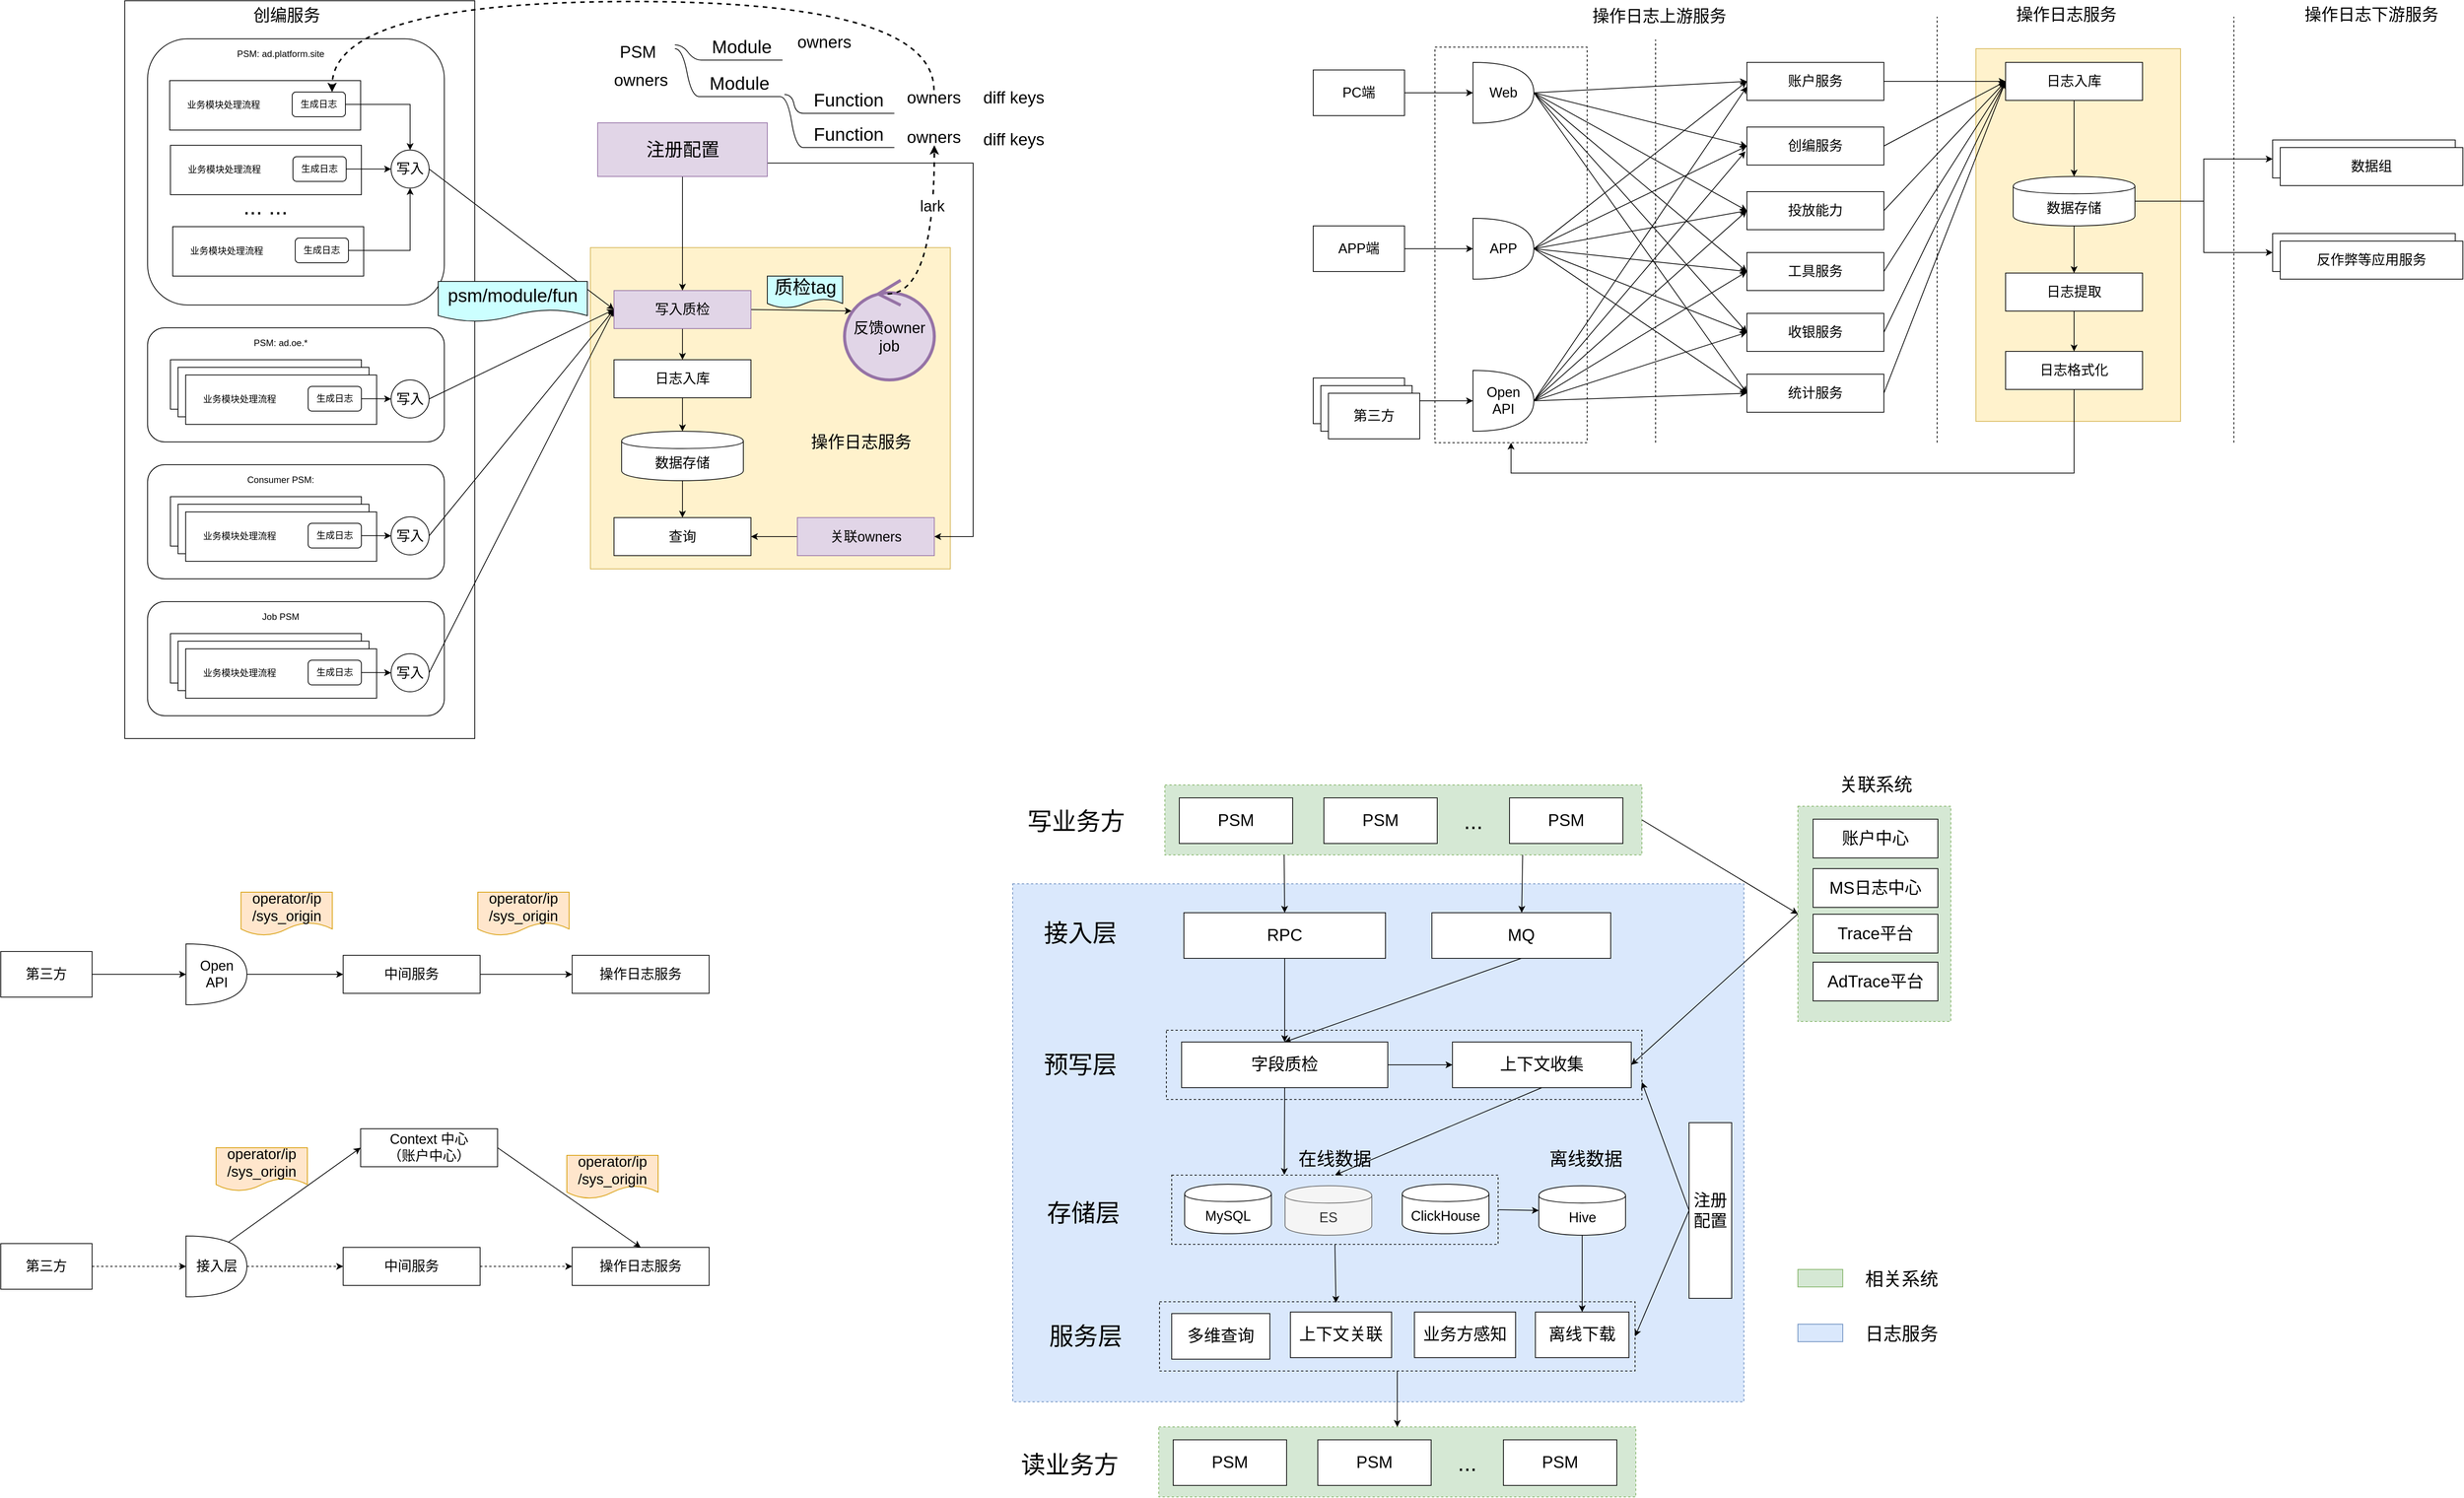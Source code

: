 <mxfile version="12.8.8" type="github">
  <diagram id="G-P-OJ7w4pr3d5O-FjNl" name="Page-1">
    <mxGraphModel dx="2408" dy="969" grid="0" gridSize="10" guides="1" tooltips="1" connect="1" arrows="1" fold="1" page="1" pageScale="1" pageWidth="827" pageHeight="1169" math="0" shadow="0">
      <root>
        <mxCell id="0" />
        <mxCell id="1" parent="0" />
        <mxCell id="ilKDNeLHNMvyYoR8y2It-266" value="" style="rounded=0;whiteSpace=wrap;html=1;fontSize=18;fillColor=#fff2cc;strokeColor=#d6b656;" vertex="1" parent="1">
          <mxGeometry x="280" y="343.5" width="473" height="422.5" as="geometry" />
        </mxCell>
        <mxCell id="ilKDNeLHNMvyYoR8y2It-230" value="" style="rounded=0;whiteSpace=wrap;html=1;dashed=1;fontSize=24;fillColor=#dae8fc;strokeColor=#6c8ebf;" vertex="1" parent="1">
          <mxGeometry x="835" y="1180" width="961" height="681" as="geometry" />
        </mxCell>
        <mxCell id="ilKDNeLHNMvyYoR8y2It-225" value="" style="rounded=0;whiteSpace=wrap;html=1;fontSize=32;fillColor=none;dashed=1;" vertex="1" parent="1">
          <mxGeometry x="1037" y="1372.5" width="625" height="91" as="geometry" />
        </mxCell>
        <mxCell id="ilKDNeLHNMvyYoR8y2It-206" value="" style="rounded=0;whiteSpace=wrap;html=1;fontSize=32;fillColor=#d5e8d4;dashed=1;strokeColor=#82b366;" vertex="1" parent="1">
          <mxGeometry x="1035" y="1050" width="627" height="92" as="geometry" />
        </mxCell>
        <mxCell id="ilKDNeLHNMvyYoR8y2It-201" value="" style="rounded=0;whiteSpace=wrap;html=1;fontSize=32;fillColor=#d5e8d4;dashed=1;strokeColor=#82b366;" vertex="1" parent="1">
          <mxGeometry x="1867" y="1078" width="201" height="283" as="geometry" />
        </mxCell>
        <mxCell id="ilKDNeLHNMvyYoR8y2It-242" style="edgeStyle=none;rounded=0;orthogonalLoop=1;jettySize=auto;html=1;exitX=0.5;exitY=1;exitDx=0;exitDy=0;entryX=0.5;entryY=0;entryDx=0;entryDy=0;fontSize=24;" edge="1" parent="1" source="ilKDNeLHNMvyYoR8y2It-223" target="ilKDNeLHNMvyYoR8y2It-236">
          <mxGeometry relative="1" as="geometry" />
        </mxCell>
        <mxCell id="ilKDNeLHNMvyYoR8y2It-223" value="" style="rounded=0;whiteSpace=wrap;html=1;fontSize=32;fillColor=none;dashed=1;" vertex="1" parent="1">
          <mxGeometry x="1028" y="1729.5" width="625" height="91" as="geometry" />
        </mxCell>
        <mxCell id="ilKDNeLHNMvyYoR8y2It-227" style="edgeStyle=none;rounded=0;orthogonalLoop=1;jettySize=auto;html=1;exitX=0.5;exitY=1;exitDx=0;exitDy=0;entryX=0.371;entryY=0.015;entryDx=0;entryDy=0;fontSize=24;entryPerimeter=0;" edge="1" parent="1" source="ilKDNeLHNMvyYoR8y2It-191" target="ilKDNeLHNMvyYoR8y2It-223">
          <mxGeometry relative="1" as="geometry" />
        </mxCell>
        <mxCell id="ilKDNeLHNMvyYoR8y2It-191" value="" style="rounded=0;whiteSpace=wrap;html=1;fontSize=32;fillColor=none;dashed=1;" vertex="1" parent="1">
          <mxGeometry x="1044" y="1563" width="429" height="91" as="geometry" />
        </mxCell>
        <mxCell id="ilKDNeLHNMvyYoR8y2It-157" value="" style="rounded=0;whiteSpace=wrap;html=1;fontSize=18;dashed=1;" vertex="1" parent="1">
          <mxGeometry x="1390" y="80" width="200" height="520" as="geometry" />
        </mxCell>
        <mxCell id="ilKDNeLHNMvyYoR8y2It-151" value="" style="rounded=0;whiteSpace=wrap;html=1;fontSize=18;fillColor=#fff2cc;strokeColor=#d6b656;" vertex="1" parent="1">
          <mxGeometry x="2101" y="82" width="269" height="490" as="geometry" />
        </mxCell>
        <mxCell id="ilKDNeLHNMvyYoR8y2It-3" value="" style="rounded=0;whiteSpace=wrap;html=1;" vertex="1" parent="1">
          <mxGeometry x="-332" y="19" width="460" height="970" as="geometry" />
        </mxCell>
        <mxCell id="ilKDNeLHNMvyYoR8y2It-4" value="创编服务" style="text;html=1;strokeColor=none;fillColor=none;align=center;verticalAlign=middle;whiteSpace=wrap;rounded=0;dashed=1;fontSize=22;" vertex="1" parent="1">
          <mxGeometry x="-202" y="29" width="165.5" height="20" as="geometry" />
        </mxCell>
        <mxCell id="ilKDNeLHNMvyYoR8y2It-5" value="" style="rounded=1;whiteSpace=wrap;html=1;" vertex="1" parent="1">
          <mxGeometry x="-302" y="69" width="390" height="350" as="geometry" />
        </mxCell>
        <mxCell id="ilKDNeLHNMvyYoR8y2It-6" value="PSM: ad.platform.site" style="text;html=1;strokeColor=none;fillColor=none;align=center;verticalAlign=middle;whiteSpace=wrap;rounded=0;" vertex="1" parent="1">
          <mxGeometry x="-212" y="79" width="170" height="20" as="geometry" />
        </mxCell>
        <mxCell id="ilKDNeLHNMvyYoR8y2It-23" value="... ..." style="text;html=1;strokeColor=none;fillColor=none;align=center;verticalAlign=middle;whiteSpace=wrap;rounded=0;fontSize=30;" vertex="1" parent="1">
          <mxGeometry x="-237.5" y="279" width="180" height="20" as="geometry" />
        </mxCell>
        <mxCell id="ilKDNeLHNMvyYoR8y2It-24" value="" style="rounded=1;whiteSpace=wrap;html=1;" vertex="1" parent="1">
          <mxGeometry x="-302" y="449" width="390" height="150" as="geometry" />
        </mxCell>
        <mxCell id="ilKDNeLHNMvyYoR8y2It-25" value="PSM: ad.oe.*" style="text;html=1;strokeColor=none;fillColor=none;align=center;verticalAlign=middle;whiteSpace=wrap;rounded=0;" vertex="1" parent="1">
          <mxGeometry x="-212" y="459" width="170" height="20" as="geometry" />
        </mxCell>
        <mxCell id="ilKDNeLHNMvyYoR8y2It-42" value="" style="group" vertex="1" connectable="0" parent="1">
          <mxGeometry x="-273" y="124" width="251" height="65" as="geometry" />
        </mxCell>
        <mxCell id="ilKDNeLHNMvyYoR8y2It-9" value="" style="rounded=0;whiteSpace=wrap;html=1;" vertex="1" parent="ilKDNeLHNMvyYoR8y2It-42">
          <mxGeometry width="251" height="65" as="geometry" />
        </mxCell>
        <mxCell id="ilKDNeLHNMvyYoR8y2It-11" value="业务模块处理流程" style="text;html=1;" vertex="1" parent="ilKDNeLHNMvyYoR8y2It-42">
          <mxGeometry x="21" y="17.5" width="140" height="30" as="geometry" />
        </mxCell>
        <mxCell id="ilKDNeLHNMvyYoR8y2It-12" value="生成日志" style="rounded=1;whiteSpace=wrap;html=1;" vertex="1" parent="ilKDNeLHNMvyYoR8y2It-42">
          <mxGeometry x="161" y="15" width="70" height="32.5" as="geometry" />
        </mxCell>
        <mxCell id="ilKDNeLHNMvyYoR8y2It-43" value="" style="group" vertex="1" connectable="0" parent="1">
          <mxGeometry x="-272" y="209" width="251" height="65" as="geometry" />
        </mxCell>
        <mxCell id="ilKDNeLHNMvyYoR8y2It-44" value="" style="rounded=0;whiteSpace=wrap;html=1;" vertex="1" parent="ilKDNeLHNMvyYoR8y2It-43">
          <mxGeometry width="251" height="65" as="geometry" />
        </mxCell>
        <mxCell id="ilKDNeLHNMvyYoR8y2It-45" value="业务模块处理流程" style="text;html=1;" vertex="1" parent="ilKDNeLHNMvyYoR8y2It-43">
          <mxGeometry x="21" y="17.5" width="140" height="30" as="geometry" />
        </mxCell>
        <mxCell id="ilKDNeLHNMvyYoR8y2It-46" value="生成日志" style="rounded=1;whiteSpace=wrap;html=1;" vertex="1" parent="ilKDNeLHNMvyYoR8y2It-43">
          <mxGeometry x="161" y="15" width="70" height="32.5" as="geometry" />
        </mxCell>
        <mxCell id="ilKDNeLHNMvyYoR8y2It-47" value="" style="group" vertex="1" connectable="0" parent="1">
          <mxGeometry x="-269" y="316" width="251" height="65" as="geometry" />
        </mxCell>
        <mxCell id="ilKDNeLHNMvyYoR8y2It-48" value="" style="rounded=0;whiteSpace=wrap;html=1;" vertex="1" parent="ilKDNeLHNMvyYoR8y2It-47">
          <mxGeometry width="251" height="65" as="geometry" />
        </mxCell>
        <mxCell id="ilKDNeLHNMvyYoR8y2It-49" value="业务模块处理流程" style="text;html=1;" vertex="1" parent="ilKDNeLHNMvyYoR8y2It-47">
          <mxGeometry x="21" y="17.5" width="140" height="30" as="geometry" />
        </mxCell>
        <mxCell id="ilKDNeLHNMvyYoR8y2It-50" value="生成日志" style="rounded=1;whiteSpace=wrap;html=1;" vertex="1" parent="ilKDNeLHNMvyYoR8y2It-47">
          <mxGeometry x="161" y="15" width="70" height="32.5" as="geometry" />
        </mxCell>
        <mxCell id="ilKDNeLHNMvyYoR8y2It-279" style="edgeStyle=none;rounded=0;orthogonalLoop=1;jettySize=auto;html=1;exitX=1;exitY=0.5;exitDx=0;exitDy=0;fontSize=24;" edge="1" parent="1" source="ilKDNeLHNMvyYoR8y2It-51">
          <mxGeometry relative="1" as="geometry">
            <mxPoint x="311" y="425" as="targetPoint" />
          </mxGeometry>
        </mxCell>
        <mxCell id="ilKDNeLHNMvyYoR8y2It-51" value="写入" style="ellipse;whiteSpace=wrap;html=1;aspect=fixed;fontSize=18;" vertex="1" parent="1">
          <mxGeometry x="18" y="215.25" width="50" height="50" as="geometry" />
        </mxCell>
        <mxCell id="ilKDNeLHNMvyYoR8y2It-52" style="edgeStyle=orthogonalEdgeStyle;rounded=0;orthogonalLoop=1;jettySize=auto;html=1;exitX=1;exitY=0.5;exitDx=0;exitDy=0;entryX=0.5;entryY=0;entryDx=0;entryDy=0;fontSize=18;" edge="1" parent="1" source="ilKDNeLHNMvyYoR8y2It-12" target="ilKDNeLHNMvyYoR8y2It-51">
          <mxGeometry relative="1" as="geometry" />
        </mxCell>
        <mxCell id="ilKDNeLHNMvyYoR8y2It-53" style="edgeStyle=orthogonalEdgeStyle;rounded=0;orthogonalLoop=1;jettySize=auto;html=1;exitX=1;exitY=0.5;exitDx=0;exitDy=0;fontSize=18;" edge="1" parent="1" source="ilKDNeLHNMvyYoR8y2It-46" target="ilKDNeLHNMvyYoR8y2It-51">
          <mxGeometry relative="1" as="geometry" />
        </mxCell>
        <mxCell id="ilKDNeLHNMvyYoR8y2It-54" style="edgeStyle=orthogonalEdgeStyle;rounded=0;orthogonalLoop=1;jettySize=auto;html=1;exitX=1;exitY=0.5;exitDx=0;exitDy=0;entryX=0.5;entryY=1;entryDx=0;entryDy=0;fontSize=18;" edge="1" parent="1" source="ilKDNeLHNMvyYoR8y2It-50" target="ilKDNeLHNMvyYoR8y2It-51">
          <mxGeometry relative="1" as="geometry" />
        </mxCell>
        <mxCell id="ilKDNeLHNMvyYoR8y2It-55" value="" style="group" vertex="1" connectable="0" parent="1">
          <mxGeometry x="-272" y="491" width="251" height="65" as="geometry" />
        </mxCell>
        <mxCell id="ilKDNeLHNMvyYoR8y2It-56" value="" style="rounded=0;whiteSpace=wrap;html=1;" vertex="1" parent="ilKDNeLHNMvyYoR8y2It-55">
          <mxGeometry width="251" height="65" as="geometry" />
        </mxCell>
        <mxCell id="ilKDNeLHNMvyYoR8y2It-57" value="业务模块处理流程" style="text;html=1;" vertex="1" parent="ilKDNeLHNMvyYoR8y2It-55">
          <mxGeometry x="21" y="17.5" width="140" height="30" as="geometry" />
        </mxCell>
        <mxCell id="ilKDNeLHNMvyYoR8y2It-58" value="生成日志" style="rounded=1;whiteSpace=wrap;html=1;" vertex="1" parent="ilKDNeLHNMvyYoR8y2It-55">
          <mxGeometry x="161" y="15" width="70" height="32.5" as="geometry" />
        </mxCell>
        <mxCell id="ilKDNeLHNMvyYoR8y2It-59" value="" style="group" vertex="1" connectable="0" parent="1">
          <mxGeometry x="-262" y="501" width="251" height="65" as="geometry" />
        </mxCell>
        <mxCell id="ilKDNeLHNMvyYoR8y2It-60" value="" style="rounded=0;whiteSpace=wrap;html=1;" vertex="1" parent="ilKDNeLHNMvyYoR8y2It-59">
          <mxGeometry width="251" height="65" as="geometry" />
        </mxCell>
        <mxCell id="ilKDNeLHNMvyYoR8y2It-61" value="业务模块处理流程" style="text;html=1;" vertex="1" parent="ilKDNeLHNMvyYoR8y2It-59">
          <mxGeometry x="21" y="17.5" width="140" height="30" as="geometry" />
        </mxCell>
        <mxCell id="ilKDNeLHNMvyYoR8y2It-62" value="生成日志" style="rounded=1;whiteSpace=wrap;html=1;" vertex="1" parent="ilKDNeLHNMvyYoR8y2It-59">
          <mxGeometry x="161" y="15" width="70" height="32.5" as="geometry" />
        </mxCell>
        <mxCell id="ilKDNeLHNMvyYoR8y2It-63" value="" style="group" vertex="1" connectable="0" parent="1">
          <mxGeometry x="-252" y="511" width="251" height="65" as="geometry" />
        </mxCell>
        <mxCell id="ilKDNeLHNMvyYoR8y2It-64" value="" style="rounded=0;whiteSpace=wrap;html=1;" vertex="1" parent="ilKDNeLHNMvyYoR8y2It-63">
          <mxGeometry width="251" height="65" as="geometry" />
        </mxCell>
        <mxCell id="ilKDNeLHNMvyYoR8y2It-65" value="业务模块处理流程" style="text;html=1;" vertex="1" parent="ilKDNeLHNMvyYoR8y2It-63">
          <mxGeometry x="21" y="17.5" width="140" height="30" as="geometry" />
        </mxCell>
        <mxCell id="ilKDNeLHNMvyYoR8y2It-66" value="生成日志" style="rounded=1;whiteSpace=wrap;html=1;" vertex="1" parent="ilKDNeLHNMvyYoR8y2It-63">
          <mxGeometry x="161" y="15" width="70" height="32.5" as="geometry" />
        </mxCell>
        <mxCell id="ilKDNeLHNMvyYoR8y2It-280" style="edgeStyle=none;rounded=0;orthogonalLoop=1;jettySize=auto;html=1;exitX=1;exitY=0.5;exitDx=0;exitDy=0;fontSize=24;entryX=0;entryY=0.5;entryDx=0;entryDy=0;" edge="1" parent="1" source="ilKDNeLHNMvyYoR8y2It-67" target="ilKDNeLHNMvyYoR8y2It-275">
          <mxGeometry relative="1" as="geometry">
            <mxPoint x="316" y="426" as="targetPoint" />
          </mxGeometry>
        </mxCell>
        <mxCell id="ilKDNeLHNMvyYoR8y2It-67" value="写入" style="ellipse;whiteSpace=wrap;html=1;aspect=fixed;fontSize=18;" vertex="1" parent="1">
          <mxGeometry x="18" y="517.5" width="50" height="50" as="geometry" />
        </mxCell>
        <mxCell id="ilKDNeLHNMvyYoR8y2It-70" style="edgeStyle=orthogonalEdgeStyle;rounded=0;orthogonalLoop=1;jettySize=auto;html=1;exitX=1;exitY=0.5;exitDx=0;exitDy=0;fontSize=18;" edge="1" parent="1" source="ilKDNeLHNMvyYoR8y2It-66" target="ilKDNeLHNMvyYoR8y2It-67">
          <mxGeometry relative="1" as="geometry" />
        </mxCell>
        <mxCell id="ilKDNeLHNMvyYoR8y2It-71" value="" style="rounded=1;whiteSpace=wrap;html=1;" vertex="1" parent="1">
          <mxGeometry x="-302" y="629" width="390" height="150" as="geometry" />
        </mxCell>
        <mxCell id="ilKDNeLHNMvyYoR8y2It-72" value="Consumer PSM:" style="text;html=1;strokeColor=none;fillColor=none;align=center;verticalAlign=middle;whiteSpace=wrap;rounded=0;" vertex="1" parent="1">
          <mxGeometry x="-212" y="639" width="170" height="20" as="geometry" />
        </mxCell>
        <mxCell id="ilKDNeLHNMvyYoR8y2It-73" value="" style="group" vertex="1" connectable="0" parent="1">
          <mxGeometry x="-272" y="671" width="251" height="65" as="geometry" />
        </mxCell>
        <mxCell id="ilKDNeLHNMvyYoR8y2It-74" value="" style="rounded=0;whiteSpace=wrap;html=1;" vertex="1" parent="ilKDNeLHNMvyYoR8y2It-73">
          <mxGeometry width="251" height="65" as="geometry" />
        </mxCell>
        <mxCell id="ilKDNeLHNMvyYoR8y2It-75" value="业务模块处理流程" style="text;html=1;" vertex="1" parent="ilKDNeLHNMvyYoR8y2It-73">
          <mxGeometry x="21" y="17.5" width="140" height="30" as="geometry" />
        </mxCell>
        <mxCell id="ilKDNeLHNMvyYoR8y2It-76" value="生成日志" style="rounded=1;whiteSpace=wrap;html=1;" vertex="1" parent="ilKDNeLHNMvyYoR8y2It-73">
          <mxGeometry x="161" y="15" width="70" height="32.5" as="geometry" />
        </mxCell>
        <mxCell id="ilKDNeLHNMvyYoR8y2It-77" value="" style="group" vertex="1" connectable="0" parent="1">
          <mxGeometry x="-262" y="681" width="251" height="65" as="geometry" />
        </mxCell>
        <mxCell id="ilKDNeLHNMvyYoR8y2It-78" value="" style="rounded=0;whiteSpace=wrap;html=1;" vertex="1" parent="ilKDNeLHNMvyYoR8y2It-77">
          <mxGeometry width="251" height="65" as="geometry" />
        </mxCell>
        <mxCell id="ilKDNeLHNMvyYoR8y2It-79" value="业务模块处理流程" style="text;html=1;" vertex="1" parent="ilKDNeLHNMvyYoR8y2It-77">
          <mxGeometry x="21" y="17.5" width="140" height="30" as="geometry" />
        </mxCell>
        <mxCell id="ilKDNeLHNMvyYoR8y2It-80" value="生成日志" style="rounded=1;whiteSpace=wrap;html=1;" vertex="1" parent="ilKDNeLHNMvyYoR8y2It-77">
          <mxGeometry x="161" y="15" width="70" height="32.5" as="geometry" />
        </mxCell>
        <mxCell id="ilKDNeLHNMvyYoR8y2It-81" value="" style="group" vertex="1" connectable="0" parent="1">
          <mxGeometry x="-252" y="691" width="251" height="65" as="geometry" />
        </mxCell>
        <mxCell id="ilKDNeLHNMvyYoR8y2It-82" value="" style="rounded=0;whiteSpace=wrap;html=1;" vertex="1" parent="ilKDNeLHNMvyYoR8y2It-81">
          <mxGeometry width="251" height="65" as="geometry" />
        </mxCell>
        <mxCell id="ilKDNeLHNMvyYoR8y2It-83" value="业务模块处理流程" style="text;html=1;" vertex="1" parent="ilKDNeLHNMvyYoR8y2It-81">
          <mxGeometry x="21" y="17.5" width="140" height="30" as="geometry" />
        </mxCell>
        <mxCell id="ilKDNeLHNMvyYoR8y2It-84" value="生成日志" style="rounded=1;whiteSpace=wrap;html=1;" vertex="1" parent="ilKDNeLHNMvyYoR8y2It-81">
          <mxGeometry x="161" y="15" width="70" height="32.5" as="geometry" />
        </mxCell>
        <mxCell id="ilKDNeLHNMvyYoR8y2It-281" style="edgeStyle=none;rounded=0;orthogonalLoop=1;jettySize=auto;html=1;exitX=1;exitY=0.5;exitDx=0;exitDy=0;entryX=0;entryY=0.5;entryDx=0;entryDy=0;fontSize=24;" edge="1" parent="1" source="ilKDNeLHNMvyYoR8y2It-85" target="ilKDNeLHNMvyYoR8y2It-275">
          <mxGeometry relative="1" as="geometry" />
        </mxCell>
        <mxCell id="ilKDNeLHNMvyYoR8y2It-85" value="写入" style="ellipse;whiteSpace=wrap;html=1;aspect=fixed;fontSize=18;" vertex="1" parent="1">
          <mxGeometry x="18" y="697.5" width="50" height="50" as="geometry" />
        </mxCell>
        <mxCell id="ilKDNeLHNMvyYoR8y2It-86" style="edgeStyle=orthogonalEdgeStyle;rounded=0;orthogonalLoop=1;jettySize=auto;html=1;exitX=1;exitY=0.5;exitDx=0;exitDy=0;fontSize=18;" edge="1" parent="1" source="ilKDNeLHNMvyYoR8y2It-84" target="ilKDNeLHNMvyYoR8y2It-85">
          <mxGeometry relative="1" as="geometry" />
        </mxCell>
        <mxCell id="ilKDNeLHNMvyYoR8y2It-87" value="" style="rounded=1;whiteSpace=wrap;html=1;" vertex="1" parent="1">
          <mxGeometry x="-302" y="809" width="390" height="150" as="geometry" />
        </mxCell>
        <mxCell id="ilKDNeLHNMvyYoR8y2It-88" value="Job PSM" style="text;html=1;strokeColor=none;fillColor=none;align=center;verticalAlign=middle;whiteSpace=wrap;rounded=0;" vertex="1" parent="1">
          <mxGeometry x="-212" y="819" width="170" height="20" as="geometry" />
        </mxCell>
        <mxCell id="ilKDNeLHNMvyYoR8y2It-89" value="" style="group" vertex="1" connectable="0" parent="1">
          <mxGeometry x="-272" y="851" width="251" height="65" as="geometry" />
        </mxCell>
        <mxCell id="ilKDNeLHNMvyYoR8y2It-90" value="" style="rounded=0;whiteSpace=wrap;html=1;" vertex="1" parent="ilKDNeLHNMvyYoR8y2It-89">
          <mxGeometry width="251" height="65" as="geometry" />
        </mxCell>
        <mxCell id="ilKDNeLHNMvyYoR8y2It-91" value="业务模块处理流程" style="text;html=1;" vertex="1" parent="ilKDNeLHNMvyYoR8y2It-89">
          <mxGeometry x="21" y="17.5" width="140" height="30" as="geometry" />
        </mxCell>
        <mxCell id="ilKDNeLHNMvyYoR8y2It-92" value="生成日志" style="rounded=1;whiteSpace=wrap;html=1;" vertex="1" parent="ilKDNeLHNMvyYoR8y2It-89">
          <mxGeometry x="161" y="15" width="70" height="32.5" as="geometry" />
        </mxCell>
        <mxCell id="ilKDNeLHNMvyYoR8y2It-93" value="" style="group" vertex="1" connectable="0" parent="1">
          <mxGeometry x="-262" y="861" width="251" height="65" as="geometry" />
        </mxCell>
        <mxCell id="ilKDNeLHNMvyYoR8y2It-94" value="" style="rounded=0;whiteSpace=wrap;html=1;" vertex="1" parent="ilKDNeLHNMvyYoR8y2It-93">
          <mxGeometry width="251" height="65" as="geometry" />
        </mxCell>
        <mxCell id="ilKDNeLHNMvyYoR8y2It-95" value="业务模块处理流程" style="text;html=1;" vertex="1" parent="ilKDNeLHNMvyYoR8y2It-93">
          <mxGeometry x="21" y="17.5" width="140" height="30" as="geometry" />
        </mxCell>
        <mxCell id="ilKDNeLHNMvyYoR8y2It-96" value="生成日志" style="rounded=1;whiteSpace=wrap;html=1;" vertex="1" parent="ilKDNeLHNMvyYoR8y2It-93">
          <mxGeometry x="161" y="15" width="70" height="32.5" as="geometry" />
        </mxCell>
        <mxCell id="ilKDNeLHNMvyYoR8y2It-97" value="" style="group" vertex="1" connectable="0" parent="1">
          <mxGeometry x="-252" y="871" width="251" height="65" as="geometry" />
        </mxCell>
        <mxCell id="ilKDNeLHNMvyYoR8y2It-98" value="" style="rounded=0;whiteSpace=wrap;html=1;" vertex="1" parent="ilKDNeLHNMvyYoR8y2It-97">
          <mxGeometry width="251" height="65" as="geometry" />
        </mxCell>
        <mxCell id="ilKDNeLHNMvyYoR8y2It-99" value="业务模块处理流程" style="text;html=1;" vertex="1" parent="ilKDNeLHNMvyYoR8y2It-97">
          <mxGeometry x="21" y="17.5" width="140" height="30" as="geometry" />
        </mxCell>
        <mxCell id="ilKDNeLHNMvyYoR8y2It-100" value="生成日志" style="rounded=1;whiteSpace=wrap;html=1;" vertex="1" parent="ilKDNeLHNMvyYoR8y2It-97">
          <mxGeometry x="161" y="15" width="70" height="32.5" as="geometry" />
        </mxCell>
        <mxCell id="ilKDNeLHNMvyYoR8y2It-282" style="edgeStyle=none;rounded=0;orthogonalLoop=1;jettySize=auto;html=1;exitX=1;exitY=0.5;exitDx=0;exitDy=0;fontSize=24;entryX=0;entryY=0.5;entryDx=0;entryDy=0;" edge="1" parent="1" source="ilKDNeLHNMvyYoR8y2It-101" target="ilKDNeLHNMvyYoR8y2It-275">
          <mxGeometry relative="1" as="geometry">
            <mxPoint x="314.667" y="435" as="targetPoint" />
          </mxGeometry>
        </mxCell>
        <mxCell id="ilKDNeLHNMvyYoR8y2It-101" value="写入" style="ellipse;whiteSpace=wrap;html=1;aspect=fixed;fontSize=18;" vertex="1" parent="1">
          <mxGeometry x="18" y="877.5" width="50" height="50" as="geometry" />
        </mxCell>
        <mxCell id="ilKDNeLHNMvyYoR8y2It-102" style="edgeStyle=orthogonalEdgeStyle;rounded=0;orthogonalLoop=1;jettySize=auto;html=1;exitX=1;exitY=0.5;exitDx=0;exitDy=0;fontSize=18;" edge="1" parent="1" source="ilKDNeLHNMvyYoR8y2It-100" target="ilKDNeLHNMvyYoR8y2It-101">
          <mxGeometry relative="1" as="geometry" />
        </mxCell>
        <mxCell id="ilKDNeLHNMvyYoR8y2It-136" style="edgeStyle=none;rounded=0;orthogonalLoop=1;jettySize=auto;html=1;exitX=1;exitY=0.5;exitDx=0;exitDy=0;fontSize=18;" edge="1" parent="1" source="ilKDNeLHNMvyYoR8y2It-103" target="ilKDNeLHNMvyYoR8y2It-108">
          <mxGeometry relative="1" as="geometry" />
        </mxCell>
        <mxCell id="ilKDNeLHNMvyYoR8y2It-103" value="PC端" style="rounded=0;whiteSpace=wrap;html=1;fontSize=18;" vertex="1" parent="1">
          <mxGeometry x="1230" y="110" width="120" height="60" as="geometry" />
        </mxCell>
        <mxCell id="ilKDNeLHNMvyYoR8y2It-137" style="edgeStyle=none;rounded=0;orthogonalLoop=1;jettySize=auto;html=1;exitX=1;exitY=0.5;exitDx=0;exitDy=0;entryX=0;entryY=0.5;entryDx=0;entryDy=0;entryPerimeter=0;fontSize=18;" edge="1" parent="1" source="ilKDNeLHNMvyYoR8y2It-104" target="ilKDNeLHNMvyYoR8y2It-109">
          <mxGeometry relative="1" as="geometry" />
        </mxCell>
        <mxCell id="ilKDNeLHNMvyYoR8y2It-104" value="APP端" style="rounded=0;whiteSpace=wrap;html=1;fontSize=18;" vertex="1" parent="1">
          <mxGeometry x="1230" y="315" width="120" height="60" as="geometry" />
        </mxCell>
        <mxCell id="ilKDNeLHNMvyYoR8y2It-138" style="edgeStyle=none;rounded=0;orthogonalLoop=1;jettySize=auto;html=1;exitX=1;exitY=0.5;exitDx=0;exitDy=0;entryX=0;entryY=0.5;entryDx=0;entryDy=0;entryPerimeter=0;fontSize=18;" edge="1" parent="1" source="ilKDNeLHNMvyYoR8y2It-105" target="ilKDNeLHNMvyYoR8y2It-110">
          <mxGeometry relative="1" as="geometry" />
        </mxCell>
        <mxCell id="ilKDNeLHNMvyYoR8y2It-105" value="第三方" style="rounded=0;whiteSpace=wrap;html=1;fontSize=18;" vertex="1" parent="1">
          <mxGeometry x="1230" y="515" width="120" height="60" as="geometry" />
        </mxCell>
        <mxCell id="ilKDNeLHNMvyYoR8y2It-118" style="rounded=0;orthogonalLoop=1;jettySize=auto;html=1;exitX=1;exitY=0.5;exitDx=0;exitDy=0;exitPerimeter=0;entryX=0;entryY=0.5;entryDx=0;entryDy=0;fontSize=18;" edge="1" parent="1" source="ilKDNeLHNMvyYoR8y2It-108" target="ilKDNeLHNMvyYoR8y2It-112">
          <mxGeometry relative="1" as="geometry" />
        </mxCell>
        <mxCell id="ilKDNeLHNMvyYoR8y2It-119" style="edgeStyle=none;rounded=0;orthogonalLoop=1;jettySize=auto;html=1;exitX=1;exitY=0.5;exitDx=0;exitDy=0;exitPerimeter=0;entryX=0;entryY=0.5;entryDx=0;entryDy=0;fontSize=18;" edge="1" parent="1" source="ilKDNeLHNMvyYoR8y2It-108" target="ilKDNeLHNMvyYoR8y2It-113">
          <mxGeometry relative="1" as="geometry" />
        </mxCell>
        <mxCell id="ilKDNeLHNMvyYoR8y2It-120" style="edgeStyle=none;rounded=0;orthogonalLoop=1;jettySize=auto;html=1;exitX=1;exitY=0.5;exitDx=0;exitDy=0;exitPerimeter=0;entryX=0;entryY=0.5;entryDx=0;entryDy=0;fontSize=18;" edge="1" parent="1" source="ilKDNeLHNMvyYoR8y2It-108" target="ilKDNeLHNMvyYoR8y2It-114">
          <mxGeometry relative="1" as="geometry" />
        </mxCell>
        <mxCell id="ilKDNeLHNMvyYoR8y2It-121" style="edgeStyle=none;rounded=0;orthogonalLoop=1;jettySize=auto;html=1;exitX=1;exitY=0.5;exitDx=0;exitDy=0;exitPerimeter=0;entryX=0;entryY=0.5;entryDx=0;entryDy=0;fontSize=18;" edge="1" parent="1" source="ilKDNeLHNMvyYoR8y2It-108" target="ilKDNeLHNMvyYoR8y2It-115">
          <mxGeometry relative="1" as="geometry" />
        </mxCell>
        <mxCell id="ilKDNeLHNMvyYoR8y2It-122" style="edgeStyle=none;rounded=0;orthogonalLoop=1;jettySize=auto;html=1;exitX=1;exitY=0.5;exitDx=0;exitDy=0;exitPerimeter=0;entryX=0;entryY=0.5;entryDx=0;entryDy=0;fontSize=18;" edge="1" parent="1" source="ilKDNeLHNMvyYoR8y2It-108" target="ilKDNeLHNMvyYoR8y2It-116">
          <mxGeometry relative="1" as="geometry" />
        </mxCell>
        <mxCell id="ilKDNeLHNMvyYoR8y2It-123" style="edgeStyle=none;rounded=0;orthogonalLoop=1;jettySize=auto;html=1;exitX=1;exitY=0.5;exitDx=0;exitDy=0;exitPerimeter=0;entryX=0;entryY=0.5;entryDx=0;entryDy=0;fontSize=18;" edge="1" parent="1" source="ilKDNeLHNMvyYoR8y2It-108" target="ilKDNeLHNMvyYoR8y2It-117">
          <mxGeometry relative="1" as="geometry" />
        </mxCell>
        <mxCell id="ilKDNeLHNMvyYoR8y2It-108" value="Web" style="shape=or;whiteSpace=wrap;html=1;fontSize=18;" vertex="1" parent="1">
          <mxGeometry x="1440" y="100" width="80" height="80" as="geometry" />
        </mxCell>
        <mxCell id="ilKDNeLHNMvyYoR8y2It-124" style="edgeStyle=none;rounded=0;orthogonalLoop=1;jettySize=auto;html=1;exitX=1;exitY=0.5;exitDx=0;exitDy=0;exitPerimeter=0;entryX=0;entryY=0.5;entryDx=0;entryDy=0;fontSize=18;" edge="1" parent="1" source="ilKDNeLHNMvyYoR8y2It-109" target="ilKDNeLHNMvyYoR8y2It-112">
          <mxGeometry relative="1" as="geometry" />
        </mxCell>
        <mxCell id="ilKDNeLHNMvyYoR8y2It-125" style="edgeStyle=none;rounded=0;orthogonalLoop=1;jettySize=auto;html=1;exitX=1;exitY=0.5;exitDx=0;exitDy=0;exitPerimeter=0;entryX=0;entryY=0.5;entryDx=0;entryDy=0;fontSize=18;" edge="1" parent="1" source="ilKDNeLHNMvyYoR8y2It-109" target="ilKDNeLHNMvyYoR8y2It-113">
          <mxGeometry relative="1" as="geometry" />
        </mxCell>
        <mxCell id="ilKDNeLHNMvyYoR8y2It-126" style="edgeStyle=none;rounded=0;orthogonalLoop=1;jettySize=auto;html=1;exitX=1;exitY=0.5;exitDx=0;exitDy=0;exitPerimeter=0;entryX=0;entryY=0.5;entryDx=0;entryDy=0;fontSize=18;" edge="1" parent="1" source="ilKDNeLHNMvyYoR8y2It-109" target="ilKDNeLHNMvyYoR8y2It-114">
          <mxGeometry relative="1" as="geometry" />
        </mxCell>
        <mxCell id="ilKDNeLHNMvyYoR8y2It-127" style="edgeStyle=none;rounded=0;orthogonalLoop=1;jettySize=auto;html=1;exitX=1;exitY=0.5;exitDx=0;exitDy=0;exitPerimeter=0;entryX=0;entryY=0.5;entryDx=0;entryDy=0;fontSize=18;" edge="1" parent="1" source="ilKDNeLHNMvyYoR8y2It-109" target="ilKDNeLHNMvyYoR8y2It-115">
          <mxGeometry relative="1" as="geometry" />
        </mxCell>
        <mxCell id="ilKDNeLHNMvyYoR8y2It-128" style="edgeStyle=none;rounded=0;orthogonalLoop=1;jettySize=auto;html=1;exitX=1;exitY=0.5;exitDx=0;exitDy=0;exitPerimeter=0;entryX=0;entryY=0.5;entryDx=0;entryDy=0;fontSize=18;" edge="1" parent="1" source="ilKDNeLHNMvyYoR8y2It-109" target="ilKDNeLHNMvyYoR8y2It-116">
          <mxGeometry relative="1" as="geometry" />
        </mxCell>
        <mxCell id="ilKDNeLHNMvyYoR8y2It-129" style="edgeStyle=none;rounded=0;orthogonalLoop=1;jettySize=auto;html=1;exitX=1;exitY=0.5;exitDx=0;exitDy=0;exitPerimeter=0;entryX=0;entryY=0.5;entryDx=0;entryDy=0;fontSize=18;" edge="1" parent="1" source="ilKDNeLHNMvyYoR8y2It-109" target="ilKDNeLHNMvyYoR8y2It-117">
          <mxGeometry relative="1" as="geometry" />
        </mxCell>
        <mxCell id="ilKDNeLHNMvyYoR8y2It-109" value="APP" style="shape=or;whiteSpace=wrap;html=1;fontSize=18;" vertex="1" parent="1">
          <mxGeometry x="1440" y="305" width="80" height="80" as="geometry" />
        </mxCell>
        <mxCell id="ilKDNeLHNMvyYoR8y2It-130" style="edgeStyle=none;rounded=0;orthogonalLoop=1;jettySize=auto;html=1;exitX=1;exitY=0.5;exitDx=0;exitDy=0;exitPerimeter=0;entryX=0;entryY=0.64;entryDx=0;entryDy=0;entryPerimeter=0;fontSize=18;" edge="1" parent="1" source="ilKDNeLHNMvyYoR8y2It-110" target="ilKDNeLHNMvyYoR8y2It-112">
          <mxGeometry relative="1" as="geometry" />
        </mxCell>
        <mxCell id="ilKDNeLHNMvyYoR8y2It-131" style="edgeStyle=none;rounded=0;orthogonalLoop=1;jettySize=auto;html=1;exitX=1;exitY=0.5;exitDx=0;exitDy=0;exitPerimeter=0;entryX=-0.011;entryY=0.64;entryDx=0;entryDy=0;entryPerimeter=0;fontSize=18;" edge="1" parent="1" source="ilKDNeLHNMvyYoR8y2It-110" target="ilKDNeLHNMvyYoR8y2It-113">
          <mxGeometry relative="1" as="geometry" />
        </mxCell>
        <mxCell id="ilKDNeLHNMvyYoR8y2It-132" style="edgeStyle=none;rounded=0;orthogonalLoop=1;jettySize=auto;html=1;exitX=1;exitY=0.5;exitDx=0;exitDy=0;exitPerimeter=0;entryX=0;entryY=0.5;entryDx=0;entryDy=0;fontSize=18;" edge="1" parent="1" source="ilKDNeLHNMvyYoR8y2It-110" target="ilKDNeLHNMvyYoR8y2It-114">
          <mxGeometry relative="1" as="geometry" />
        </mxCell>
        <mxCell id="ilKDNeLHNMvyYoR8y2It-133" style="edgeStyle=none;rounded=0;orthogonalLoop=1;jettySize=auto;html=1;exitX=1;exitY=0.5;exitDx=0;exitDy=0;exitPerimeter=0;entryX=0;entryY=0.5;entryDx=0;entryDy=0;fontSize=18;" edge="1" parent="1" source="ilKDNeLHNMvyYoR8y2It-110" target="ilKDNeLHNMvyYoR8y2It-115">
          <mxGeometry relative="1" as="geometry" />
        </mxCell>
        <mxCell id="ilKDNeLHNMvyYoR8y2It-134" style="edgeStyle=none;rounded=0;orthogonalLoop=1;jettySize=auto;html=1;exitX=1;exitY=0.5;exitDx=0;exitDy=0;exitPerimeter=0;entryX=0;entryY=0.5;entryDx=0;entryDy=0;fontSize=18;" edge="1" parent="1" source="ilKDNeLHNMvyYoR8y2It-110" target="ilKDNeLHNMvyYoR8y2It-116">
          <mxGeometry relative="1" as="geometry" />
        </mxCell>
        <mxCell id="ilKDNeLHNMvyYoR8y2It-135" style="edgeStyle=none;rounded=0;orthogonalLoop=1;jettySize=auto;html=1;exitX=1;exitY=0.5;exitDx=0;exitDy=0;exitPerimeter=0;entryX=0;entryY=0.5;entryDx=0;entryDy=0;fontSize=18;" edge="1" parent="1" source="ilKDNeLHNMvyYoR8y2It-110" target="ilKDNeLHNMvyYoR8y2It-117">
          <mxGeometry relative="1" as="geometry" />
        </mxCell>
        <mxCell id="ilKDNeLHNMvyYoR8y2It-110" value="Open&lt;br&gt;API" style="shape=or;whiteSpace=wrap;html=1;fontSize=18;" vertex="1" parent="1">
          <mxGeometry x="1440" y="505" width="80" height="80" as="geometry" />
        </mxCell>
        <mxCell id="ilKDNeLHNMvyYoR8y2It-111" value="" style="endArrow=none;dashed=1;html=1;fontSize=18;" edge="1" parent="1">
          <mxGeometry width="50" height="50" relative="1" as="geometry">
            <mxPoint x="1680" y="600" as="sourcePoint" />
            <mxPoint x="1680" y="70" as="targetPoint" />
          </mxGeometry>
        </mxCell>
        <mxCell id="ilKDNeLHNMvyYoR8y2It-141" style="edgeStyle=none;rounded=0;orthogonalLoop=1;jettySize=auto;html=1;exitX=1;exitY=0.5;exitDx=0;exitDy=0;entryX=0;entryY=0.5;entryDx=0;entryDy=0;fontSize=18;" edge="1" parent="1" source="ilKDNeLHNMvyYoR8y2It-112" target="ilKDNeLHNMvyYoR8y2It-140">
          <mxGeometry relative="1" as="geometry" />
        </mxCell>
        <mxCell id="ilKDNeLHNMvyYoR8y2It-112" value="账户服务" style="rounded=0;whiteSpace=wrap;html=1;fontSize=18;" vertex="1" parent="1">
          <mxGeometry x="1800" y="100" width="180" height="50" as="geometry" />
        </mxCell>
        <mxCell id="ilKDNeLHNMvyYoR8y2It-142" style="edgeStyle=none;rounded=0;orthogonalLoop=1;jettySize=auto;html=1;exitX=1;exitY=0.5;exitDx=0;exitDy=0;fontSize=18;entryX=0;entryY=0.5;entryDx=0;entryDy=0;" edge="1" parent="1" source="ilKDNeLHNMvyYoR8y2It-113" target="ilKDNeLHNMvyYoR8y2It-140">
          <mxGeometry relative="1" as="geometry">
            <mxPoint x="2180" y="300" as="targetPoint" />
          </mxGeometry>
        </mxCell>
        <mxCell id="ilKDNeLHNMvyYoR8y2It-113" value="创编服务" style="rounded=0;whiteSpace=wrap;html=1;fontSize=18;" vertex="1" parent="1">
          <mxGeometry x="1800" y="185" width="180" height="50" as="geometry" />
        </mxCell>
        <mxCell id="ilKDNeLHNMvyYoR8y2It-143" style="edgeStyle=none;rounded=0;orthogonalLoop=1;jettySize=auto;html=1;exitX=1;exitY=0.5;exitDx=0;exitDy=0;entryX=0;entryY=0.5;entryDx=0;entryDy=0;fontSize=18;" edge="1" parent="1" source="ilKDNeLHNMvyYoR8y2It-114" target="ilKDNeLHNMvyYoR8y2It-140">
          <mxGeometry relative="1" as="geometry" />
        </mxCell>
        <mxCell id="ilKDNeLHNMvyYoR8y2It-114" value="投放能力" style="rounded=0;whiteSpace=wrap;html=1;fontSize=18;" vertex="1" parent="1">
          <mxGeometry x="1800" y="270" width="180" height="50" as="geometry" />
        </mxCell>
        <mxCell id="ilKDNeLHNMvyYoR8y2It-144" style="edgeStyle=none;rounded=0;orthogonalLoop=1;jettySize=auto;html=1;exitX=1;exitY=0.5;exitDx=0;exitDy=0;entryX=0;entryY=0.5;entryDx=0;entryDy=0;fontSize=18;" edge="1" parent="1" source="ilKDNeLHNMvyYoR8y2It-115" target="ilKDNeLHNMvyYoR8y2It-140">
          <mxGeometry relative="1" as="geometry" />
        </mxCell>
        <mxCell id="ilKDNeLHNMvyYoR8y2It-115" value="工具服务" style="rounded=0;whiteSpace=wrap;html=1;fontSize=18;" vertex="1" parent="1">
          <mxGeometry x="1800" y="350" width="180" height="50" as="geometry" />
        </mxCell>
        <mxCell id="ilKDNeLHNMvyYoR8y2It-145" style="edgeStyle=none;rounded=0;orthogonalLoop=1;jettySize=auto;html=1;exitX=1;exitY=0.5;exitDx=0;exitDy=0;fontSize=18;entryX=0;entryY=0.5;entryDx=0;entryDy=0;" edge="1" parent="1" source="ilKDNeLHNMvyYoR8y2It-116" target="ilKDNeLHNMvyYoR8y2It-140">
          <mxGeometry relative="1" as="geometry">
            <mxPoint x="2180" y="290" as="targetPoint" />
          </mxGeometry>
        </mxCell>
        <mxCell id="ilKDNeLHNMvyYoR8y2It-116" value="收银服务" style="rounded=0;whiteSpace=wrap;html=1;fontSize=18;" vertex="1" parent="1">
          <mxGeometry x="1800" y="430" width="180" height="50" as="geometry" />
        </mxCell>
        <mxCell id="ilKDNeLHNMvyYoR8y2It-146" style="edgeStyle=none;rounded=0;orthogonalLoop=1;jettySize=auto;html=1;exitX=1;exitY=0.5;exitDx=0;exitDy=0;fontSize=18;entryX=0;entryY=0.5;entryDx=0;entryDy=0;" edge="1" parent="1" source="ilKDNeLHNMvyYoR8y2It-117" target="ilKDNeLHNMvyYoR8y2It-140">
          <mxGeometry relative="1" as="geometry">
            <mxPoint x="2180" y="290" as="targetPoint" />
          </mxGeometry>
        </mxCell>
        <mxCell id="ilKDNeLHNMvyYoR8y2It-117" value="统计服务" style="rounded=0;whiteSpace=wrap;html=1;fontSize=18;" vertex="1" parent="1">
          <mxGeometry x="1800" y="510" width="180" height="50" as="geometry" />
        </mxCell>
        <mxCell id="ilKDNeLHNMvyYoR8y2It-139" value="" style="endArrow=none;dashed=1;html=1;fontSize=18;" edge="1" parent="1">
          <mxGeometry width="50" height="50" relative="1" as="geometry">
            <mxPoint x="2050" y="600" as="sourcePoint" />
            <mxPoint x="2050" y="40" as="targetPoint" />
          </mxGeometry>
        </mxCell>
        <mxCell id="ilKDNeLHNMvyYoR8y2It-153" style="edgeStyle=none;rounded=0;orthogonalLoop=1;jettySize=auto;html=1;exitX=0.5;exitY=1;exitDx=0;exitDy=0;entryX=0.5;entryY=0;entryDx=0;entryDy=0;fontSize=18;" edge="1" parent="1" source="ilKDNeLHNMvyYoR8y2It-140" target="ilKDNeLHNMvyYoR8y2It-152">
          <mxGeometry relative="1" as="geometry" />
        </mxCell>
        <mxCell id="ilKDNeLHNMvyYoR8y2It-140" value="日志入库" style="rounded=0;whiteSpace=wrap;html=1;fontSize=18;" vertex="1" parent="1">
          <mxGeometry x="2140" y="100" width="180" height="50" as="geometry" />
        </mxCell>
        <mxCell id="ilKDNeLHNMvyYoR8y2It-155" style="edgeStyle=none;rounded=0;orthogonalLoop=1;jettySize=auto;html=1;exitX=0.5;exitY=1;exitDx=0;exitDy=0;fontSize=18;" edge="1" parent="1" source="ilKDNeLHNMvyYoR8y2It-147" target="ilKDNeLHNMvyYoR8y2It-150">
          <mxGeometry relative="1" as="geometry" />
        </mxCell>
        <mxCell id="ilKDNeLHNMvyYoR8y2It-147" value="日志提取" style="rounded=0;whiteSpace=wrap;html=1;fontSize=18;" vertex="1" parent="1">
          <mxGeometry x="2140" y="377" width="180" height="50" as="geometry" />
        </mxCell>
        <mxCell id="ilKDNeLHNMvyYoR8y2It-156" style="edgeStyle=orthogonalEdgeStyle;rounded=0;orthogonalLoop=1;jettySize=auto;html=1;exitX=0.5;exitY=1;exitDx=0;exitDy=0;fontSize=18;entryX=0.5;entryY=1;entryDx=0;entryDy=0;" edge="1" parent="1" source="ilKDNeLHNMvyYoR8y2It-150" target="ilKDNeLHNMvyYoR8y2It-157">
          <mxGeometry relative="1" as="geometry">
            <mxPoint x="1890" y="670" as="targetPoint" />
            <Array as="points">
              <mxPoint x="2230" y="640" />
              <mxPoint x="1490" y="640" />
            </Array>
          </mxGeometry>
        </mxCell>
        <mxCell id="ilKDNeLHNMvyYoR8y2It-150" value="日志格式化" style="rounded=0;whiteSpace=wrap;html=1;fontSize=18;" vertex="1" parent="1">
          <mxGeometry x="2140" y="480" width="180" height="50" as="geometry" />
        </mxCell>
        <mxCell id="ilKDNeLHNMvyYoR8y2It-154" style="edgeStyle=none;rounded=0;orthogonalLoop=1;jettySize=auto;html=1;exitX=0.5;exitY=1;exitDx=0;exitDy=0;fontSize=18;" edge="1" parent="1" source="ilKDNeLHNMvyYoR8y2It-152" target="ilKDNeLHNMvyYoR8y2It-147">
          <mxGeometry relative="1" as="geometry" />
        </mxCell>
        <mxCell id="ilKDNeLHNMvyYoR8y2It-165" style="edgeStyle=orthogonalEdgeStyle;rounded=0;orthogonalLoop=1;jettySize=auto;html=1;exitX=1;exitY=0.5;exitDx=0;exitDy=0;entryX=0;entryY=0.5;entryDx=0;entryDy=0;fontSize=22;" edge="1" parent="1" source="ilKDNeLHNMvyYoR8y2It-152" target="ilKDNeLHNMvyYoR8y2It-164">
          <mxGeometry relative="1" as="geometry" />
        </mxCell>
        <mxCell id="ilKDNeLHNMvyYoR8y2It-166" style="edgeStyle=orthogonalEdgeStyle;rounded=0;orthogonalLoop=1;jettySize=auto;html=1;exitX=1;exitY=0.5;exitDx=0;exitDy=0;entryX=0;entryY=0.5;entryDx=0;entryDy=0;fontSize=22;" edge="1" parent="1" source="ilKDNeLHNMvyYoR8y2It-152" target="ilKDNeLHNMvyYoR8y2It-163">
          <mxGeometry relative="1" as="geometry" />
        </mxCell>
        <mxCell id="ilKDNeLHNMvyYoR8y2It-152" value="数据存储" style="shape=cylinder;whiteSpace=wrap;html=1;boundedLbl=1;backgroundOutline=1;fontSize=18;" vertex="1" parent="1">
          <mxGeometry x="2150" y="250" width="160" height="65" as="geometry" />
        </mxCell>
        <mxCell id="ilKDNeLHNMvyYoR8y2It-158" value="操作日志服务" style="text;html=1;strokeColor=none;fillColor=none;align=center;verticalAlign=middle;whiteSpace=wrap;rounded=0;dashed=1;fontSize=22;" vertex="1" parent="1">
          <mxGeometry x="2130" y="28" width="180" height="20" as="geometry" />
        </mxCell>
        <mxCell id="ilKDNeLHNMvyYoR8y2It-161" value="操作日志下游服务" style="text;html=1;strokeColor=none;fillColor=none;align=center;verticalAlign=middle;whiteSpace=wrap;rounded=0;dashed=1;fontSize=22;" vertex="1" parent="1">
          <mxGeometry x="2511" y="28" width="220" height="20" as="geometry" />
        </mxCell>
        <mxCell id="ilKDNeLHNMvyYoR8y2It-162" value="操作日志上游服务" style="text;html=1;strokeColor=none;fillColor=none;align=center;verticalAlign=middle;whiteSpace=wrap;rounded=0;dashed=1;fontSize=22;" vertex="1" parent="1">
          <mxGeometry x="1580" y="30" width="210" height="20" as="geometry" />
        </mxCell>
        <mxCell id="ilKDNeLHNMvyYoR8y2It-163" value="反作弊等应用服务" style="rounded=0;whiteSpace=wrap;html=1;fontSize=18;" vertex="1" parent="1">
          <mxGeometry x="2491" y="325" width="240" height="50" as="geometry" />
        </mxCell>
        <mxCell id="ilKDNeLHNMvyYoR8y2It-164" value="数据组" style="rounded=0;whiteSpace=wrap;html=1;fontSize=18;" vertex="1" parent="1">
          <mxGeometry x="2491" y="202" width="240" height="50" as="geometry" />
        </mxCell>
        <mxCell id="ilKDNeLHNMvyYoR8y2It-167" value="反作弊等应用服务" style="rounded=0;whiteSpace=wrap;html=1;fontSize=18;" vertex="1" parent="1">
          <mxGeometry x="2501" y="335" width="240" height="50" as="geometry" />
        </mxCell>
        <mxCell id="ilKDNeLHNMvyYoR8y2It-168" value="数据组" style="rounded=0;whiteSpace=wrap;html=1;fontSize=18;" vertex="1" parent="1">
          <mxGeometry x="2501" y="212" width="240" height="50" as="geometry" />
        </mxCell>
        <mxCell id="ilKDNeLHNMvyYoR8y2It-169" value="" style="endArrow=none;dashed=1;html=1;fontSize=18;" edge="1" parent="1">
          <mxGeometry width="50" height="50" relative="1" as="geometry">
            <mxPoint x="2440" y="600" as="sourcePoint" />
            <mxPoint x="2440" y="40" as="targetPoint" />
          </mxGeometry>
        </mxCell>
        <mxCell id="ilKDNeLHNMvyYoR8y2It-170" value="第三方" style="rounded=0;whiteSpace=wrap;html=1;fontSize=18;" vertex="1" parent="1">
          <mxGeometry x="1240" y="525" width="120" height="60" as="geometry" />
        </mxCell>
        <mxCell id="ilKDNeLHNMvyYoR8y2It-171" value="第三方" style="rounded=0;whiteSpace=wrap;html=1;fontSize=18;" vertex="1" parent="1">
          <mxGeometry x="1250" y="535" width="120" height="60" as="geometry" />
        </mxCell>
        <mxCell id="ilKDNeLHNMvyYoR8y2It-209" style="edgeStyle=none;rounded=0;orthogonalLoop=1;jettySize=auto;html=1;exitX=0.5;exitY=1;exitDx=0;exitDy=0;fontSize=24;" edge="1" parent="1" source="ilKDNeLHNMvyYoR8y2It-173" target="ilKDNeLHNMvyYoR8y2It-189">
          <mxGeometry relative="1" as="geometry" />
        </mxCell>
        <mxCell id="ilKDNeLHNMvyYoR8y2It-173" value="RPC" style="rounded=0;whiteSpace=wrap;html=1;fontSize=22;" vertex="1" parent="1">
          <mxGeometry x="1060" y="1218" width="265" height="60" as="geometry" />
        </mxCell>
        <mxCell id="ilKDNeLHNMvyYoR8y2It-210" style="edgeStyle=none;rounded=0;orthogonalLoop=1;jettySize=auto;html=1;exitX=0.5;exitY=1;exitDx=0;exitDy=0;entryX=0.5;entryY=0;entryDx=0;entryDy=0;fontSize=24;" edge="1" parent="1" source="ilKDNeLHNMvyYoR8y2It-174" target="ilKDNeLHNMvyYoR8y2It-189">
          <mxGeometry relative="1" as="geometry" />
        </mxCell>
        <mxCell id="ilKDNeLHNMvyYoR8y2It-174" value="MQ" style="rounded=0;whiteSpace=wrap;html=1;fontSize=22;" vertex="1" parent="1">
          <mxGeometry x="1386" y="1218" width="235" height="60" as="geometry" />
        </mxCell>
        <mxCell id="ilKDNeLHNMvyYoR8y2It-176" value="接入层" style="text;html=1;strokeColor=none;fillColor=none;align=center;verticalAlign=middle;whiteSpace=wrap;rounded=0;fontSize=32;" vertex="1" parent="1">
          <mxGeometry x="866" y="1235" width="116" height="20" as="geometry" />
        </mxCell>
        <mxCell id="ilKDNeLHNMvyYoR8y2It-179" value="预写层" style="text;html=1;strokeColor=none;fillColor=none;align=center;verticalAlign=middle;whiteSpace=wrap;rounded=0;fontSize=32;" vertex="1" parent="1">
          <mxGeometry x="866" y="1408" width="116" height="20" as="geometry" />
        </mxCell>
        <mxCell id="ilKDNeLHNMvyYoR8y2It-181" value="存储层" style="text;html=1;strokeColor=none;fillColor=none;align=center;verticalAlign=middle;whiteSpace=wrap;rounded=0;fontSize=32;" vertex="1" parent="1">
          <mxGeometry x="870" y="1603" width="116" height="20" as="geometry" />
        </mxCell>
        <mxCell id="ilKDNeLHNMvyYoR8y2It-183" value="MySQL" style="shape=cylinder;whiteSpace=wrap;html=1;boundedLbl=1;backgroundOutline=1;fontSize=18;" vertex="1" parent="1">
          <mxGeometry x="1061" y="1575" width="114" height="65" as="geometry" />
        </mxCell>
        <mxCell id="ilKDNeLHNMvyYoR8y2It-184" value="ES" style="shape=cylinder;whiteSpace=wrap;html=1;boundedLbl=1;backgroundOutline=1;fontSize=18;fillColor=#f5f5f5;strokeColor=#666666;fontColor=#333333;" vertex="1" parent="1">
          <mxGeometry x="1193" y="1577" width="114" height="65" as="geometry" />
        </mxCell>
        <mxCell id="ilKDNeLHNMvyYoR8y2It-185" value="ClickHouse" style="shape=cylinder;whiteSpace=wrap;html=1;boundedLbl=1;backgroundOutline=1;fontSize=18;" vertex="1" parent="1">
          <mxGeometry x="1347" y="1575" width="114" height="65" as="geometry" />
        </mxCell>
        <mxCell id="ilKDNeLHNMvyYoR8y2It-229" style="edgeStyle=none;rounded=0;orthogonalLoop=1;jettySize=auto;html=1;exitX=0.5;exitY=1;exitDx=0;exitDy=0;fontSize=24;" edge="1" parent="1" source="ilKDNeLHNMvyYoR8y2It-186" target="ilKDNeLHNMvyYoR8y2It-219">
          <mxGeometry relative="1" as="geometry" />
        </mxCell>
        <mxCell id="ilKDNeLHNMvyYoR8y2It-186" value="Hive" style="shape=cylinder;whiteSpace=wrap;html=1;boundedLbl=1;backgroundOutline=1;fontSize=18;" vertex="1" parent="1">
          <mxGeometry x="1526.5" y="1577" width="114" height="65" as="geometry" />
        </mxCell>
        <mxCell id="ilKDNeLHNMvyYoR8y2It-187" value="服务层" style="text;html=1;strokeColor=none;fillColor=none;align=center;verticalAlign=middle;whiteSpace=wrap;rounded=0;fontSize=32;" vertex="1" parent="1">
          <mxGeometry x="859" y="1765" width="144" height="20" as="geometry" />
        </mxCell>
        <mxCell id="ilKDNeLHNMvyYoR8y2It-211" style="edgeStyle=none;rounded=0;orthogonalLoop=1;jettySize=auto;html=1;exitX=1;exitY=0.5;exitDx=0;exitDy=0;entryX=0;entryY=0.5;entryDx=0;entryDy=0;fontSize=24;" edge="1" parent="1" source="ilKDNeLHNMvyYoR8y2It-189" target="ilKDNeLHNMvyYoR8y2It-190">
          <mxGeometry relative="1" as="geometry" />
        </mxCell>
        <mxCell id="ilKDNeLHNMvyYoR8y2It-212" style="edgeStyle=none;rounded=0;orthogonalLoop=1;jettySize=auto;html=1;exitX=0.5;exitY=1;exitDx=0;exitDy=0;entryX=0.345;entryY=-0.004;entryDx=0;entryDy=0;fontSize=24;entryPerimeter=0;" edge="1" parent="1" source="ilKDNeLHNMvyYoR8y2It-189" target="ilKDNeLHNMvyYoR8y2It-191">
          <mxGeometry relative="1" as="geometry" />
        </mxCell>
        <mxCell id="ilKDNeLHNMvyYoR8y2It-189" value="字段质检" style="rounded=0;whiteSpace=wrap;html=1;fontSize=22;" vertex="1" parent="1">
          <mxGeometry x="1057" y="1388" width="271" height="60" as="geometry" />
        </mxCell>
        <mxCell id="ilKDNeLHNMvyYoR8y2It-213" style="edgeStyle=none;rounded=0;orthogonalLoop=1;jettySize=auto;html=1;exitX=0.5;exitY=1;exitDx=0;exitDy=0;entryX=0.5;entryY=0;entryDx=0;entryDy=0;fontSize=24;" edge="1" parent="1" source="ilKDNeLHNMvyYoR8y2It-190" target="ilKDNeLHNMvyYoR8y2It-191">
          <mxGeometry relative="1" as="geometry" />
        </mxCell>
        <mxCell id="ilKDNeLHNMvyYoR8y2It-190" value="上下文收集" style="rounded=0;whiteSpace=wrap;html=1;fontSize=22;" vertex="1" parent="1">
          <mxGeometry x="1413" y="1388" width="235" height="60" as="geometry" />
        </mxCell>
        <mxCell id="ilKDNeLHNMvyYoR8y2It-214" style="edgeStyle=none;rounded=0;orthogonalLoop=1;jettySize=auto;html=1;exitX=1;exitY=0.5;exitDx=0;exitDy=0;entryX=0;entryY=0.5;entryDx=0;entryDy=0;fontSize=24;" edge="1" parent="1" source="ilKDNeLHNMvyYoR8y2It-191" target="ilKDNeLHNMvyYoR8y2It-186">
          <mxGeometry relative="1" as="geometry" />
        </mxCell>
        <mxCell id="ilKDNeLHNMvyYoR8y2It-192" value="在线数据" style="text;html=1;strokeColor=none;fillColor=none;align=center;verticalAlign=middle;whiteSpace=wrap;rounded=0;dashed=1;fontSize=24;" vertex="1" parent="1">
          <mxGeometry x="1189" y="1532" width="139" height="20" as="geometry" />
        </mxCell>
        <mxCell id="ilKDNeLHNMvyYoR8y2It-193" value="离线数据" style="text;html=1;strokeColor=none;fillColor=none;align=center;verticalAlign=middle;whiteSpace=wrap;rounded=0;dashed=1;fontSize=24;" vertex="1" parent="1">
          <mxGeometry x="1518.5" y="1532" width="139" height="20" as="geometry" />
        </mxCell>
        <mxCell id="ilKDNeLHNMvyYoR8y2It-194" value="账户中心" style="rounded=0;whiteSpace=wrap;html=1;fontSize=22;" vertex="1" parent="1">
          <mxGeometry x="1887" y="1095" width="164" height="51" as="geometry" />
        </mxCell>
        <mxCell id="ilKDNeLHNMvyYoR8y2It-195" value="写业务方" style="text;html=1;strokeColor=none;fillColor=none;align=center;verticalAlign=middle;whiteSpace=wrap;rounded=0;fontSize=32;" vertex="1" parent="1">
          <mxGeometry x="843.5" y="1088" width="148.5" height="20" as="geometry" />
        </mxCell>
        <mxCell id="ilKDNeLHNMvyYoR8y2It-196" value="PSM" style="rounded=0;whiteSpace=wrap;html=1;fontSize=22;" vertex="1" parent="1">
          <mxGeometry x="1054" y="1067" width="149" height="60" as="geometry" />
        </mxCell>
        <mxCell id="ilKDNeLHNMvyYoR8y2It-197" value="PSM" style="rounded=0;whiteSpace=wrap;html=1;fontSize=22;" vertex="1" parent="1">
          <mxGeometry x="1244" y="1067" width="149" height="60" as="geometry" />
        </mxCell>
        <mxCell id="ilKDNeLHNMvyYoR8y2It-204" style="rounded=0;orthogonalLoop=1;jettySize=auto;html=1;exitX=1;exitY=0.5;exitDx=0;exitDy=0;entryX=0;entryY=0.5;entryDx=0;entryDy=0;fontSize=24;" edge="1" parent="1" source="ilKDNeLHNMvyYoR8y2It-206" target="ilKDNeLHNMvyYoR8y2It-201">
          <mxGeometry relative="1" as="geometry" />
        </mxCell>
        <mxCell id="ilKDNeLHNMvyYoR8y2It-198" value="PSM" style="rounded=0;whiteSpace=wrap;html=1;fontSize=22;" vertex="1" parent="1">
          <mxGeometry x="1488" y="1067" width="149" height="60" as="geometry" />
        </mxCell>
        <mxCell id="ilKDNeLHNMvyYoR8y2It-199" value="MS日志中心" style="rounded=0;whiteSpace=wrap;html=1;fontSize=22;" vertex="1" parent="1">
          <mxGeometry x="1887" y="1160" width="164" height="51" as="geometry" />
        </mxCell>
        <mxCell id="ilKDNeLHNMvyYoR8y2It-200" value="Trace平台" style="rounded=0;whiteSpace=wrap;html=1;fontSize=22;" vertex="1" parent="1">
          <mxGeometry x="1887" y="1220" width="164" height="51" as="geometry" />
        </mxCell>
        <mxCell id="ilKDNeLHNMvyYoR8y2It-205" style="edgeStyle=none;rounded=0;orthogonalLoop=1;jettySize=auto;html=1;exitX=0;exitY=0.5;exitDx=0;exitDy=0;entryX=1;entryY=0.5;entryDx=0;entryDy=0;fontSize=24;" edge="1" parent="1" source="ilKDNeLHNMvyYoR8y2It-201" target="ilKDNeLHNMvyYoR8y2It-190">
          <mxGeometry relative="1" as="geometry" />
        </mxCell>
        <mxCell id="ilKDNeLHNMvyYoR8y2It-202" value="关联系统" style="text;html=1;strokeColor=none;fillColor=none;align=center;verticalAlign=middle;whiteSpace=wrap;rounded=0;dashed=1;fontSize=24;" vertex="1" parent="1">
          <mxGeometry x="1899.5" y="1040" width="139" height="20" as="geometry" />
        </mxCell>
        <mxCell id="ilKDNeLHNMvyYoR8y2It-203" value="..." style="text;html=1;strokeColor=none;fillColor=none;align=center;verticalAlign=middle;whiteSpace=wrap;rounded=0;fontSize=30;" vertex="1" parent="1">
          <mxGeometry x="1410" y="1087" width="61" height="20" as="geometry" />
        </mxCell>
        <mxCell id="ilKDNeLHNMvyYoR8y2It-207" style="edgeStyle=none;rounded=0;orthogonalLoop=1;jettySize=auto;html=1;exitX=0.25;exitY=1;exitDx=0;exitDy=0;entryX=0.5;entryY=0;entryDx=0;entryDy=0;fontSize=24;" edge="1" parent="1" source="ilKDNeLHNMvyYoR8y2It-206" target="ilKDNeLHNMvyYoR8y2It-173">
          <mxGeometry relative="1" as="geometry" />
        </mxCell>
        <mxCell id="ilKDNeLHNMvyYoR8y2It-208" style="edgeStyle=none;rounded=0;orthogonalLoop=1;jettySize=auto;html=1;exitX=0.75;exitY=1;exitDx=0;exitDy=0;fontSize=24;" edge="1" parent="1" source="ilKDNeLHNMvyYoR8y2It-206" target="ilKDNeLHNMvyYoR8y2It-174">
          <mxGeometry relative="1" as="geometry" />
        </mxCell>
        <mxCell id="ilKDNeLHNMvyYoR8y2It-216" value="多维查询" style="rounded=0;whiteSpace=wrap;html=1;fontSize=22;" vertex="1" parent="1">
          <mxGeometry x="1044" y="1745" width="129" height="60" as="geometry" />
        </mxCell>
        <mxCell id="ilKDNeLHNMvyYoR8y2It-218" value="业务方感知" style="rounded=0;whiteSpace=wrap;html=1;fontSize=22;" vertex="1" parent="1">
          <mxGeometry x="1363" y="1743" width="133" height="60" as="geometry" />
        </mxCell>
        <mxCell id="ilKDNeLHNMvyYoR8y2It-219" value="离线下载" style="rounded=0;whiteSpace=wrap;html=1;fontSize=22;" vertex="1" parent="1">
          <mxGeometry x="1522" y="1743" width="123" height="60" as="geometry" />
        </mxCell>
        <mxCell id="ilKDNeLHNMvyYoR8y2It-224" style="edgeStyle=none;rounded=0;orthogonalLoop=1;jettySize=auto;html=1;exitX=0;exitY=0.5;exitDx=0;exitDy=0;entryX=1;entryY=0.5;entryDx=0;entryDy=0;fontSize=24;" edge="1" parent="1" source="ilKDNeLHNMvyYoR8y2It-220" target="ilKDNeLHNMvyYoR8y2It-223">
          <mxGeometry relative="1" as="geometry" />
        </mxCell>
        <mxCell id="ilKDNeLHNMvyYoR8y2It-226" style="edgeStyle=none;rounded=0;orthogonalLoop=1;jettySize=auto;html=1;exitX=0;exitY=0.5;exitDx=0;exitDy=0;entryX=1;entryY=0.75;entryDx=0;entryDy=0;fontSize=24;" edge="1" parent="1" source="ilKDNeLHNMvyYoR8y2It-220" target="ilKDNeLHNMvyYoR8y2It-225">
          <mxGeometry relative="1" as="geometry" />
        </mxCell>
        <mxCell id="ilKDNeLHNMvyYoR8y2It-220" value="注册配置" style="rounded=0;whiteSpace=wrap;html=1;fontSize=22;" vertex="1" parent="1">
          <mxGeometry x="1724" y="1494" width="56" height="231" as="geometry" />
        </mxCell>
        <mxCell id="ilKDNeLHNMvyYoR8y2It-228" value="上下文关联" style="rounded=0;whiteSpace=wrap;html=1;fontSize=22;" vertex="1" parent="1">
          <mxGeometry x="1200" y="1743" width="133" height="60" as="geometry" />
        </mxCell>
        <mxCell id="ilKDNeLHNMvyYoR8y2It-231" value="" style="rounded=0;whiteSpace=wrap;html=1;fontSize=32;fillColor=#d5e8d4;strokeColor=#82b366;" vertex="1" parent="1">
          <mxGeometry x="1867" y="1687" width="59" height="23" as="geometry" />
        </mxCell>
        <mxCell id="ilKDNeLHNMvyYoR8y2It-232" value="相关系统" style="text;html=1;strokeColor=none;fillColor=none;align=center;verticalAlign=middle;whiteSpace=wrap;rounded=0;dashed=1;fontSize=24;" vertex="1" parent="1">
          <mxGeometry x="1939" y="1690" width="129" height="20" as="geometry" />
        </mxCell>
        <mxCell id="ilKDNeLHNMvyYoR8y2It-234" value="" style="rounded=0;whiteSpace=wrap;html=1;fontSize=32;fillColor=#dae8fc;strokeColor=#6c8ebf;" vertex="1" parent="1">
          <mxGeometry x="1867" y="1759" width="59" height="23" as="geometry" />
        </mxCell>
        <mxCell id="ilKDNeLHNMvyYoR8y2It-235" value="日志服务" style="text;html=1;strokeColor=none;fillColor=none;align=center;verticalAlign=middle;whiteSpace=wrap;rounded=0;dashed=1;fontSize=24;" vertex="1" parent="1">
          <mxGeometry x="1939" y="1762" width="129" height="20" as="geometry" />
        </mxCell>
        <mxCell id="ilKDNeLHNMvyYoR8y2It-236" value="" style="rounded=0;whiteSpace=wrap;html=1;fontSize=32;fillColor=#d5e8d4;dashed=1;strokeColor=#82b366;" vertex="1" parent="1">
          <mxGeometry x="1027" y="1894" width="627" height="92" as="geometry" />
        </mxCell>
        <mxCell id="ilKDNeLHNMvyYoR8y2It-237" value="读业务方" style="text;html=1;strokeColor=none;fillColor=none;align=center;verticalAlign=middle;whiteSpace=wrap;rounded=0;fontSize=32;" vertex="1" parent="1">
          <mxGeometry x="838" y="1934" width="144" height="20" as="geometry" />
        </mxCell>
        <mxCell id="ilKDNeLHNMvyYoR8y2It-238" value="PSM" style="rounded=0;whiteSpace=wrap;html=1;fontSize=22;" vertex="1" parent="1">
          <mxGeometry x="1046" y="1911" width="149" height="60" as="geometry" />
        </mxCell>
        <mxCell id="ilKDNeLHNMvyYoR8y2It-239" value="PSM" style="rounded=0;whiteSpace=wrap;html=1;fontSize=22;" vertex="1" parent="1">
          <mxGeometry x="1236" y="1911" width="149" height="60" as="geometry" />
        </mxCell>
        <mxCell id="ilKDNeLHNMvyYoR8y2It-240" value="PSM" style="rounded=0;whiteSpace=wrap;html=1;fontSize=22;" vertex="1" parent="1">
          <mxGeometry x="1480" y="1911" width="149" height="60" as="geometry" />
        </mxCell>
        <mxCell id="ilKDNeLHNMvyYoR8y2It-241" value="..." style="text;html=1;strokeColor=none;fillColor=none;align=center;verticalAlign=middle;whiteSpace=wrap;rounded=0;fontSize=30;" vertex="1" parent="1">
          <mxGeometry x="1402" y="1931" width="61" height="20" as="geometry" />
        </mxCell>
        <mxCell id="ilKDNeLHNMvyYoR8y2It-248" style="edgeStyle=none;rounded=0;orthogonalLoop=1;jettySize=auto;html=1;exitX=1;exitY=0.5;exitDx=0;exitDy=0;exitPerimeter=0;entryX=0;entryY=0.5;entryDx=0;entryDy=0;fontSize=24;" edge="1" parent="1" source="ilKDNeLHNMvyYoR8y2It-243" target="ilKDNeLHNMvyYoR8y2It-245">
          <mxGeometry relative="1" as="geometry" />
        </mxCell>
        <mxCell id="ilKDNeLHNMvyYoR8y2It-243" value="Open&lt;br&gt;API" style="shape=or;whiteSpace=wrap;html=1;fontSize=18;" vertex="1" parent="1">
          <mxGeometry x="-251.5" y="1259" width="80" height="80" as="geometry" />
        </mxCell>
        <mxCell id="ilKDNeLHNMvyYoR8y2It-247" style="edgeStyle=none;rounded=0;orthogonalLoop=1;jettySize=auto;html=1;exitX=1;exitY=0.5;exitDx=0;exitDy=0;entryX=0;entryY=0.5;entryDx=0;entryDy=0;entryPerimeter=0;fontSize=24;" edge="1" parent="1" source="ilKDNeLHNMvyYoR8y2It-244" target="ilKDNeLHNMvyYoR8y2It-243">
          <mxGeometry relative="1" as="geometry" />
        </mxCell>
        <mxCell id="ilKDNeLHNMvyYoR8y2It-244" value="第三方" style="rounded=0;whiteSpace=wrap;html=1;fontSize=18;" vertex="1" parent="1">
          <mxGeometry x="-495" y="1269" width="120" height="60" as="geometry" />
        </mxCell>
        <mxCell id="ilKDNeLHNMvyYoR8y2It-249" style="edgeStyle=none;rounded=0;orthogonalLoop=1;jettySize=auto;html=1;exitX=1;exitY=0.5;exitDx=0;exitDy=0;entryX=0;entryY=0.5;entryDx=0;entryDy=0;fontSize=24;" edge="1" parent="1" source="ilKDNeLHNMvyYoR8y2It-245" target="ilKDNeLHNMvyYoR8y2It-246">
          <mxGeometry relative="1" as="geometry" />
        </mxCell>
        <mxCell id="ilKDNeLHNMvyYoR8y2It-245" value="中间服务" style="rounded=0;whiteSpace=wrap;html=1;fontSize=18;" vertex="1" parent="1">
          <mxGeometry x="-45" y="1274" width="180" height="50" as="geometry" />
        </mxCell>
        <mxCell id="ilKDNeLHNMvyYoR8y2It-246" value="操作日志服务" style="rounded=0;whiteSpace=wrap;html=1;fontSize=18;" vertex="1" parent="1">
          <mxGeometry x="256" y="1274" width="180" height="50" as="geometry" />
        </mxCell>
        <mxCell id="ilKDNeLHNMvyYoR8y2It-250" value="operator/ip&lt;br style=&quot;font-size: 19px&quot;&gt;/sys_origin" style="shape=document;whiteSpace=wrap;html=1;boundedLbl=1;fontSize=19;fillColor=#ffe6cc;strokeColor=#d79b00;" vertex="1" parent="1">
          <mxGeometry x="-179.25" y="1191" width="120" height="57" as="geometry" />
        </mxCell>
        <mxCell id="ilKDNeLHNMvyYoR8y2It-251" value="operator/ip&lt;br style=&quot;font-size: 19px&quot;&gt;/sys_origin" style="shape=document;whiteSpace=wrap;html=1;boundedLbl=1;fontSize=19;fillColor=#ffe6cc;strokeColor=#d79b00;" vertex="1" parent="1">
          <mxGeometry x="132" y="1191" width="120" height="57" as="geometry" />
        </mxCell>
        <mxCell id="ilKDNeLHNMvyYoR8y2It-252" style="edgeStyle=none;rounded=0;orthogonalLoop=1;jettySize=auto;html=1;exitX=1;exitY=0.5;exitDx=0;exitDy=0;exitPerimeter=0;entryX=0;entryY=0.5;entryDx=0;entryDy=0;fontSize=24;dashed=1;" edge="1" parent="1" source="ilKDNeLHNMvyYoR8y2It-253" target="ilKDNeLHNMvyYoR8y2It-257">
          <mxGeometry relative="1" as="geometry" />
        </mxCell>
        <mxCell id="ilKDNeLHNMvyYoR8y2It-253" value="接入层" style="shape=or;whiteSpace=wrap;html=1;fontSize=18;" vertex="1" parent="1">
          <mxGeometry x="-251.5" y="1643" width="80" height="80" as="geometry" />
        </mxCell>
        <mxCell id="ilKDNeLHNMvyYoR8y2It-254" style="edgeStyle=none;rounded=0;orthogonalLoop=1;jettySize=auto;html=1;exitX=1;exitY=0.5;exitDx=0;exitDy=0;entryX=0;entryY=0.5;entryDx=0;entryDy=0;entryPerimeter=0;fontSize=24;dashed=1;" edge="1" parent="1" source="ilKDNeLHNMvyYoR8y2It-255" target="ilKDNeLHNMvyYoR8y2It-253">
          <mxGeometry relative="1" as="geometry" />
        </mxCell>
        <mxCell id="ilKDNeLHNMvyYoR8y2It-262" style="edgeStyle=none;rounded=0;orthogonalLoop=1;jettySize=auto;html=1;exitX=0.7;exitY=0.1;exitDx=0;exitDy=0;entryX=0;entryY=0.5;entryDx=0;entryDy=0;fontSize=19;exitPerimeter=0;" edge="1" parent="1" source="ilKDNeLHNMvyYoR8y2It-253" target="ilKDNeLHNMvyYoR8y2It-261">
          <mxGeometry relative="1" as="geometry" />
        </mxCell>
        <mxCell id="ilKDNeLHNMvyYoR8y2It-255" value="第三方" style="rounded=0;whiteSpace=wrap;html=1;fontSize=18;" vertex="1" parent="1">
          <mxGeometry x="-495" y="1653" width="120" height="60" as="geometry" />
        </mxCell>
        <mxCell id="ilKDNeLHNMvyYoR8y2It-256" style="edgeStyle=none;rounded=0;orthogonalLoop=1;jettySize=auto;html=1;exitX=1;exitY=0.5;exitDx=0;exitDy=0;entryX=0;entryY=0.5;entryDx=0;entryDy=0;fontSize=24;dashed=1;" edge="1" parent="1" source="ilKDNeLHNMvyYoR8y2It-257" target="ilKDNeLHNMvyYoR8y2It-258">
          <mxGeometry relative="1" as="geometry" />
        </mxCell>
        <mxCell id="ilKDNeLHNMvyYoR8y2It-257" value="中间服务" style="rounded=0;whiteSpace=wrap;html=1;fontSize=18;" vertex="1" parent="1">
          <mxGeometry x="-45" y="1658" width="180" height="50" as="geometry" />
        </mxCell>
        <mxCell id="ilKDNeLHNMvyYoR8y2It-258" value="操作日志服务" style="rounded=0;whiteSpace=wrap;html=1;fontSize=18;" vertex="1" parent="1">
          <mxGeometry x="256" y="1658" width="180" height="50" as="geometry" />
        </mxCell>
        <mxCell id="ilKDNeLHNMvyYoR8y2It-259" value="operator/ip&lt;br style=&quot;font-size: 19px&quot;&gt;/sys_origin" style="shape=document;whiteSpace=wrap;html=1;boundedLbl=1;fontSize=19;fillColor=#ffe6cc;strokeColor=#d79b00;" vertex="1" parent="1">
          <mxGeometry x="-212" y="1527" width="120" height="57" as="geometry" />
        </mxCell>
        <mxCell id="ilKDNeLHNMvyYoR8y2It-263" style="edgeStyle=none;rounded=0;orthogonalLoop=1;jettySize=auto;html=1;exitX=1;exitY=0.5;exitDx=0;exitDy=0;entryX=0.5;entryY=0;entryDx=0;entryDy=0;fontSize=19;" edge="1" parent="1" source="ilKDNeLHNMvyYoR8y2It-261" target="ilKDNeLHNMvyYoR8y2It-258">
          <mxGeometry relative="1" as="geometry" />
        </mxCell>
        <mxCell id="ilKDNeLHNMvyYoR8y2It-261" value="Context 中心&lt;br&gt;（账户中心）" style="rounded=0;whiteSpace=wrap;html=1;fontSize=18;" vertex="1" parent="1">
          <mxGeometry x="-22" y="1502" width="180" height="50" as="geometry" />
        </mxCell>
        <mxCell id="ilKDNeLHNMvyYoR8y2It-264" value="operator/ip&lt;br style=&quot;font-size: 19px&quot;&gt;/sys_origin" style="shape=document;whiteSpace=wrap;html=1;boundedLbl=1;fontSize=19;fillColor=#ffe6cc;strokeColor=#d79b00;" vertex="1" parent="1">
          <mxGeometry x="249" y="1537" width="120" height="57" as="geometry" />
        </mxCell>
        <mxCell id="ilKDNeLHNMvyYoR8y2It-274" value="操作日志服务" style="text;html=1;strokeColor=none;fillColor=none;align=center;verticalAlign=middle;whiteSpace=wrap;rounded=0;dashed=1;fontSize=22;" vertex="1" parent="1">
          <mxGeometry x="546" y="590" width="180" height="20" as="geometry" />
        </mxCell>
        <mxCell id="ilKDNeLHNMvyYoR8y2It-283" style="edgeStyle=none;rounded=0;orthogonalLoop=1;jettySize=auto;html=1;exitX=0.5;exitY=1;exitDx=0;exitDy=0;entryX=0.5;entryY=0;entryDx=0;entryDy=0;fontSize=24;" edge="1" parent="1" source="ilKDNeLHNMvyYoR8y2It-275" target="ilKDNeLHNMvyYoR8y2It-277">
          <mxGeometry relative="1" as="geometry" />
        </mxCell>
        <mxCell id="ilKDNeLHNMvyYoR8y2It-317" style="edgeStyle=none;rounded=0;orthogonalLoop=1;jettySize=auto;html=1;exitX=1;exitY=0.5;exitDx=0;exitDy=0;entryX=0.079;entryY=0.308;entryDx=0;entryDy=0;entryPerimeter=0;fontSize=20;" edge="1" parent="1" source="ilKDNeLHNMvyYoR8y2It-275" target="ilKDNeLHNMvyYoR8y2It-316">
          <mxGeometry relative="1" as="geometry" />
        </mxCell>
        <mxCell id="ilKDNeLHNMvyYoR8y2It-275" value="写入质检" style="rounded=0;whiteSpace=wrap;html=1;fontSize=18;fillColor=#e1d5e7;strokeColor=#9673a6;" vertex="1" parent="1">
          <mxGeometry x="311" y="400" width="180" height="50" as="geometry" />
        </mxCell>
        <mxCell id="ilKDNeLHNMvyYoR8y2It-313" style="edgeStyle=none;rounded=0;orthogonalLoop=1;jettySize=auto;html=1;exitX=0.5;exitY=1;exitDx=0;exitDy=0;fontSize=24;" edge="1" parent="1" source="ilKDNeLHNMvyYoR8y2It-276" target="ilKDNeLHNMvyYoR8y2It-275">
          <mxGeometry relative="1" as="geometry" />
        </mxCell>
        <mxCell id="ilKDNeLHNMvyYoR8y2It-330" style="edgeStyle=orthogonalEdgeStyle;rounded=0;orthogonalLoop=1;jettySize=auto;html=1;exitX=1;exitY=0.75;exitDx=0;exitDy=0;entryX=1;entryY=0.5;entryDx=0;entryDy=0;fontSize=20;" edge="1" parent="1" source="ilKDNeLHNMvyYoR8y2It-276" target="ilKDNeLHNMvyYoR8y2It-324">
          <mxGeometry relative="1" as="geometry">
            <Array as="points">
              <mxPoint x="783" y="232" />
              <mxPoint x="783" y="724" />
            </Array>
          </mxGeometry>
        </mxCell>
        <mxCell id="ilKDNeLHNMvyYoR8y2It-276" value="注册配置" style="rounded=0;whiteSpace=wrap;html=1;fontSize=24;fillColor=#e1d5e7;strokeColor=#9673a6;" vertex="1" parent="1">
          <mxGeometry x="289.5" y="179.5" width="223" height="70.5" as="geometry" />
        </mxCell>
        <mxCell id="ilKDNeLHNMvyYoR8y2It-285" style="edgeStyle=none;rounded=0;orthogonalLoop=1;jettySize=auto;html=1;exitX=0.5;exitY=1;exitDx=0;exitDy=0;entryX=0.5;entryY=0;entryDx=0;entryDy=0;fontSize=24;" edge="1" parent="1" source="ilKDNeLHNMvyYoR8y2It-277" target="ilKDNeLHNMvyYoR8y2It-278">
          <mxGeometry relative="1" as="geometry" />
        </mxCell>
        <mxCell id="ilKDNeLHNMvyYoR8y2It-277" value="日志入库" style="rounded=0;whiteSpace=wrap;html=1;fontSize=18;" vertex="1" parent="1">
          <mxGeometry x="311" y="491" width="180" height="50" as="geometry" />
        </mxCell>
        <mxCell id="ilKDNeLHNMvyYoR8y2It-322" style="edgeStyle=none;rounded=0;orthogonalLoop=1;jettySize=auto;html=1;exitX=0.5;exitY=1;exitDx=0;exitDy=0;entryX=0.5;entryY=0;entryDx=0;entryDy=0;fontSize=20;" edge="1" parent="1" source="ilKDNeLHNMvyYoR8y2It-278" target="ilKDNeLHNMvyYoR8y2It-321">
          <mxGeometry relative="1" as="geometry" />
        </mxCell>
        <mxCell id="ilKDNeLHNMvyYoR8y2It-278" value="数据存储" style="shape=cylinder;whiteSpace=wrap;html=1;boundedLbl=1;backgroundOutline=1;fontSize=18;" vertex="1" parent="1">
          <mxGeometry x="321" y="585" width="160" height="65" as="geometry" />
        </mxCell>
        <mxCell id="ilKDNeLHNMvyYoR8y2It-284" value="质检tag" style="shape=document;whiteSpace=wrap;html=1;boundedLbl=1;fillColor=#CCFFFF;fontSize=24;size=0.286;" vertex="1" parent="1">
          <mxGeometry x="512.5" y="381" width="99" height="42" as="geometry" />
        </mxCell>
        <mxCell id="ilKDNeLHNMvyYoR8y2It-286" value="psm/module/fun" style="shape=document;whiteSpace=wrap;html=1;boundedLbl=1;fillColor=#CCFFFF;fontSize=24;" vertex="1" parent="1">
          <mxGeometry x="80" y="388" width="196" height="53" as="geometry" />
        </mxCell>
        <mxCell id="ilKDNeLHNMvyYoR8y2It-297" value="Module" style="whiteSpace=wrap;html=1;shape=partialRectangle;top=0;left=0;bottom=1;right=0;points=[[0,1],[1,1]];strokeColor=#000000;fillColor=none;align=center;verticalAlign=bottom;routingCenterY=0.5;snapToPoint=1;container=1;recursiveResize=0;autosize=1;treeFolding=1;treeMoving=1;fontSize=24;" vertex="1" parent="1">
          <mxGeometry x="426" y="64" width="106" height="33" as="geometry" />
        </mxCell>
        <mxCell id="ilKDNeLHNMvyYoR8y2It-298" value="" style="edgeStyle=entityRelationEdgeStyle;startArrow=none;endArrow=none;segment=10;curved=1;fontSize=24;exitX=1;exitY=0;exitDx=0;exitDy=0;" edge="1" target="ilKDNeLHNMvyYoR8y2It-297" parent="1" source="ilKDNeLHNMvyYoR8y2It-299">
          <mxGeometry relative="1" as="geometry">
            <mxPoint x="392" y="95" as="sourcePoint" />
          </mxGeometry>
        </mxCell>
        <mxCell id="ilKDNeLHNMvyYoR8y2It-299" value="PSM" style="text;html=1;strokeColor=none;fillColor=none;align=center;verticalAlign=middle;whiteSpace=wrap;rounded=0;dashed=1;fontSize=22;" vertex="1" parent="1">
          <mxGeometry x="294" y="77" width="97" height="20" as="geometry" />
        </mxCell>
        <mxCell id="ilKDNeLHNMvyYoR8y2It-301" value="Module" style="whiteSpace=wrap;html=1;shape=partialRectangle;top=0;left=0;bottom=1;right=0;points=[[0,1],[1,1]];strokeColor=#000000;fillColor=none;align=center;verticalAlign=bottom;routingCenterY=0.5;snapToPoint=1;container=1;recursiveResize=0;autosize=1;treeFolding=1;treeMoving=1;fontSize=24;" vertex="1" parent="1">
          <mxGeometry x="423" y="112" width="106" height="33" as="geometry" />
        </mxCell>
        <mxCell id="ilKDNeLHNMvyYoR8y2It-302" value="" style="edgeStyle=entityRelationEdgeStyle;startArrow=none;endArrow=none;segment=10;curved=1;fontSize=24;exitX=1;exitY=0.25;exitDx=0;exitDy=0;" edge="1" target="ilKDNeLHNMvyYoR8y2It-301" parent="1" source="ilKDNeLHNMvyYoR8y2It-299">
          <mxGeometry relative="1" as="geometry">
            <mxPoint x="412" y="201.0" as="sourcePoint" />
          </mxGeometry>
        </mxCell>
        <mxCell id="ilKDNeLHNMvyYoR8y2It-305" value="Function" style="whiteSpace=wrap;html=1;shape=partialRectangle;top=0;left=0;bottom=1;right=0;points=[[0,1],[1,1]];strokeColor=#000000;fillColor=none;align=center;verticalAlign=bottom;routingCenterY=0.5;snapToPoint=1;container=1;recursiveResize=0;autosize=1;treeFolding=1;treeMoving=1;fontSize=24;" vertex="1" parent="1">
          <mxGeometry x="560" y="134.0" width="119" height="33" as="geometry" />
        </mxCell>
        <mxCell id="ilKDNeLHNMvyYoR8y2It-306" value="" style="edgeStyle=entityRelationEdgeStyle;startArrow=none;endArrow=none;segment=10;curved=1;fontSize=24;" edge="1" parent="1" target="ilKDNeLHNMvyYoR8y2It-305">
          <mxGeometry relative="1" as="geometry">
            <mxPoint x="535" y="142.25" as="sourcePoint" />
          </mxGeometry>
        </mxCell>
        <mxCell id="ilKDNeLHNMvyYoR8y2It-307" value="Function" style="whiteSpace=wrap;html=1;shape=partialRectangle;top=0;left=0;bottom=1;right=0;points=[[0,1],[1,1]];strokeColor=#000000;fillColor=none;align=center;verticalAlign=bottom;routingCenterY=0.5;snapToPoint=1;container=1;recursiveResize=0;autosize=1;treeFolding=1;treeMoving=1;fontSize=24;" vertex="1" parent="1">
          <mxGeometry x="560" y="179.0" width="119" height="33" as="geometry" />
        </mxCell>
        <mxCell id="ilKDNeLHNMvyYoR8y2It-308" value="" style="edgeStyle=entityRelationEdgeStyle;startArrow=none;endArrow=none;segment=10;curved=1;fontSize=24;exitX=1;exitY=1;exitDx=0;exitDy=0;" edge="1" parent="1" target="ilKDNeLHNMvyYoR8y2It-307" source="ilKDNeLHNMvyYoR8y2It-301">
          <mxGeometry relative="1" as="geometry">
            <mxPoint x="551" y="216.0" as="sourcePoint" />
          </mxGeometry>
        </mxCell>
        <mxCell id="ilKDNeLHNMvyYoR8y2It-309" value="owners" style="text;html=1;strokeColor=none;fillColor=none;align=center;verticalAlign=middle;whiteSpace=wrap;rounded=0;dashed=1;fontSize=22;" vertex="1" parent="1">
          <mxGeometry x="294" y="114" width="105" height="20" as="geometry" />
        </mxCell>
        <mxCell id="ilKDNeLHNMvyYoR8y2It-310" value="owners" style="text;html=1;strokeColor=none;fillColor=none;align=center;verticalAlign=middle;whiteSpace=wrap;rounded=0;dashed=1;fontSize=22;" vertex="1" parent="1">
          <mxGeometry x="535" y="64" width="105" height="20" as="geometry" />
        </mxCell>
        <mxCell id="ilKDNeLHNMvyYoR8y2It-329" style="edgeStyle=orthogonalEdgeStyle;curved=1;rounded=0;orthogonalLoop=1;jettySize=auto;html=1;exitX=0.5;exitY=0;exitDx=0;exitDy=0;entryX=0.75;entryY=0;entryDx=0;entryDy=0;fontSize=20;dashed=1;strokeWidth=2;" edge="1" parent="1" source="ilKDNeLHNMvyYoR8y2It-311" target="ilKDNeLHNMvyYoR8y2It-12">
          <mxGeometry relative="1" as="geometry">
            <Array as="points">
              <mxPoint x="731" y="20" />
              <mxPoint x="-59" y="20" />
            </Array>
          </mxGeometry>
        </mxCell>
        <mxCell id="ilKDNeLHNMvyYoR8y2It-311" value="owners" style="text;html=1;strokeColor=none;fillColor=none;align=center;verticalAlign=middle;whiteSpace=wrap;rounded=0;dashed=1;fontSize=22;" vertex="1" parent="1">
          <mxGeometry x="679" y="136.5" width="105" height="20" as="geometry" />
        </mxCell>
        <mxCell id="ilKDNeLHNMvyYoR8y2It-312" value="owners" style="text;html=1;strokeColor=none;fillColor=none;align=center;verticalAlign=middle;whiteSpace=wrap;rounded=0;dashed=1;fontSize=22;" vertex="1" parent="1">
          <mxGeometry x="679" y="189.0" width="105" height="20" as="geometry" />
        </mxCell>
        <mxCell id="ilKDNeLHNMvyYoR8y2It-314" value="diff keys" style="text;html=1;strokeColor=none;fillColor=none;align=center;verticalAlign=middle;whiteSpace=wrap;rounded=0;dashed=1;fontSize=22;" vertex="1" parent="1">
          <mxGeometry x="784" y="136.5" width="105" height="20" as="geometry" />
        </mxCell>
        <mxCell id="ilKDNeLHNMvyYoR8y2It-315" value="diff keys" style="text;html=1;strokeColor=none;fillColor=none;align=center;verticalAlign=middle;whiteSpace=wrap;rounded=0;dashed=1;fontSize=22;" vertex="1" parent="1">
          <mxGeometry x="784" y="192.0" width="105" height="20" as="geometry" />
        </mxCell>
        <mxCell id="ilKDNeLHNMvyYoR8y2It-316" value="反馈owner&lt;br style=&quot;font-size: 20px&quot;&gt;job" style="ellipse;shape=umlControl;whiteSpace=wrap;html=1;fillColor=#e1d5e7;fontSize=20;strokeWidth=4;strokeColor=#9673a6;" vertex="1" parent="1">
          <mxGeometry x="614" y="386.5" width="118" height="131" as="geometry" />
        </mxCell>
        <mxCell id="ilKDNeLHNMvyYoR8y2It-321" value="查询" style="rounded=0;whiteSpace=wrap;html=1;fontSize=18;" vertex="1" parent="1">
          <mxGeometry x="311" y="698.5" width="180" height="50" as="geometry" />
        </mxCell>
        <mxCell id="ilKDNeLHNMvyYoR8y2It-326" style="edgeStyle=orthogonalEdgeStyle;rounded=0;orthogonalLoop=1;jettySize=auto;html=1;exitX=0;exitY=0.5;exitDx=0;exitDy=0;entryX=1;entryY=0.5;entryDx=0;entryDy=0;fontSize=20;" edge="1" parent="1" source="ilKDNeLHNMvyYoR8y2It-324" target="ilKDNeLHNMvyYoR8y2It-321">
          <mxGeometry relative="1" as="geometry" />
        </mxCell>
        <mxCell id="ilKDNeLHNMvyYoR8y2It-324" value="关联owners" style="rounded=0;whiteSpace=wrap;html=1;fontSize=18;fillColor=#e1d5e7;strokeColor=#9673a6;" vertex="1" parent="1">
          <mxGeometry x="552" y="698.5" width="180" height="50" as="geometry" />
        </mxCell>
        <mxCell id="ilKDNeLHNMvyYoR8y2It-327" style="edgeStyle=orthogonalEdgeStyle;rounded=0;orthogonalLoop=1;jettySize=auto;html=1;exitX=0.48;exitY=0.136;exitDx=0;exitDy=0;fontSize=20;exitPerimeter=0;elbow=vertical;curved=1;dashed=1;strokeWidth=2;" edge="1" parent="1" source="ilKDNeLHNMvyYoR8y2It-316">
          <mxGeometry relative="1" as="geometry">
            <mxPoint x="895.68" y="427" as="sourcePoint" />
            <mxPoint x="732" y="209" as="targetPoint" />
            <Array as="points">
              <mxPoint x="732" y="404" />
            </Array>
          </mxGeometry>
        </mxCell>
        <mxCell id="ilKDNeLHNMvyYoR8y2It-328" value="lark" style="text;html=1;align=center;verticalAlign=middle;resizable=0;points=[];labelBackgroundColor=#ffffff;fontSize=20;" vertex="1" connectable="0" parent="ilKDNeLHNMvyYoR8y2It-327">
          <mxGeometry x="0.382" y="3" relative="1" as="geometry">
            <mxPoint as="offset" />
          </mxGeometry>
        </mxCell>
        <mxCell id="ilKDNeLHNMvyYoR8y2It-331" value="AdTrace平台" style="rounded=0;whiteSpace=wrap;html=1;fontSize=22;" vertex="1" parent="1">
          <mxGeometry x="1887" y="1283" width="164" height="51" as="geometry" />
        </mxCell>
      </root>
    </mxGraphModel>
  </diagram>
</mxfile>
